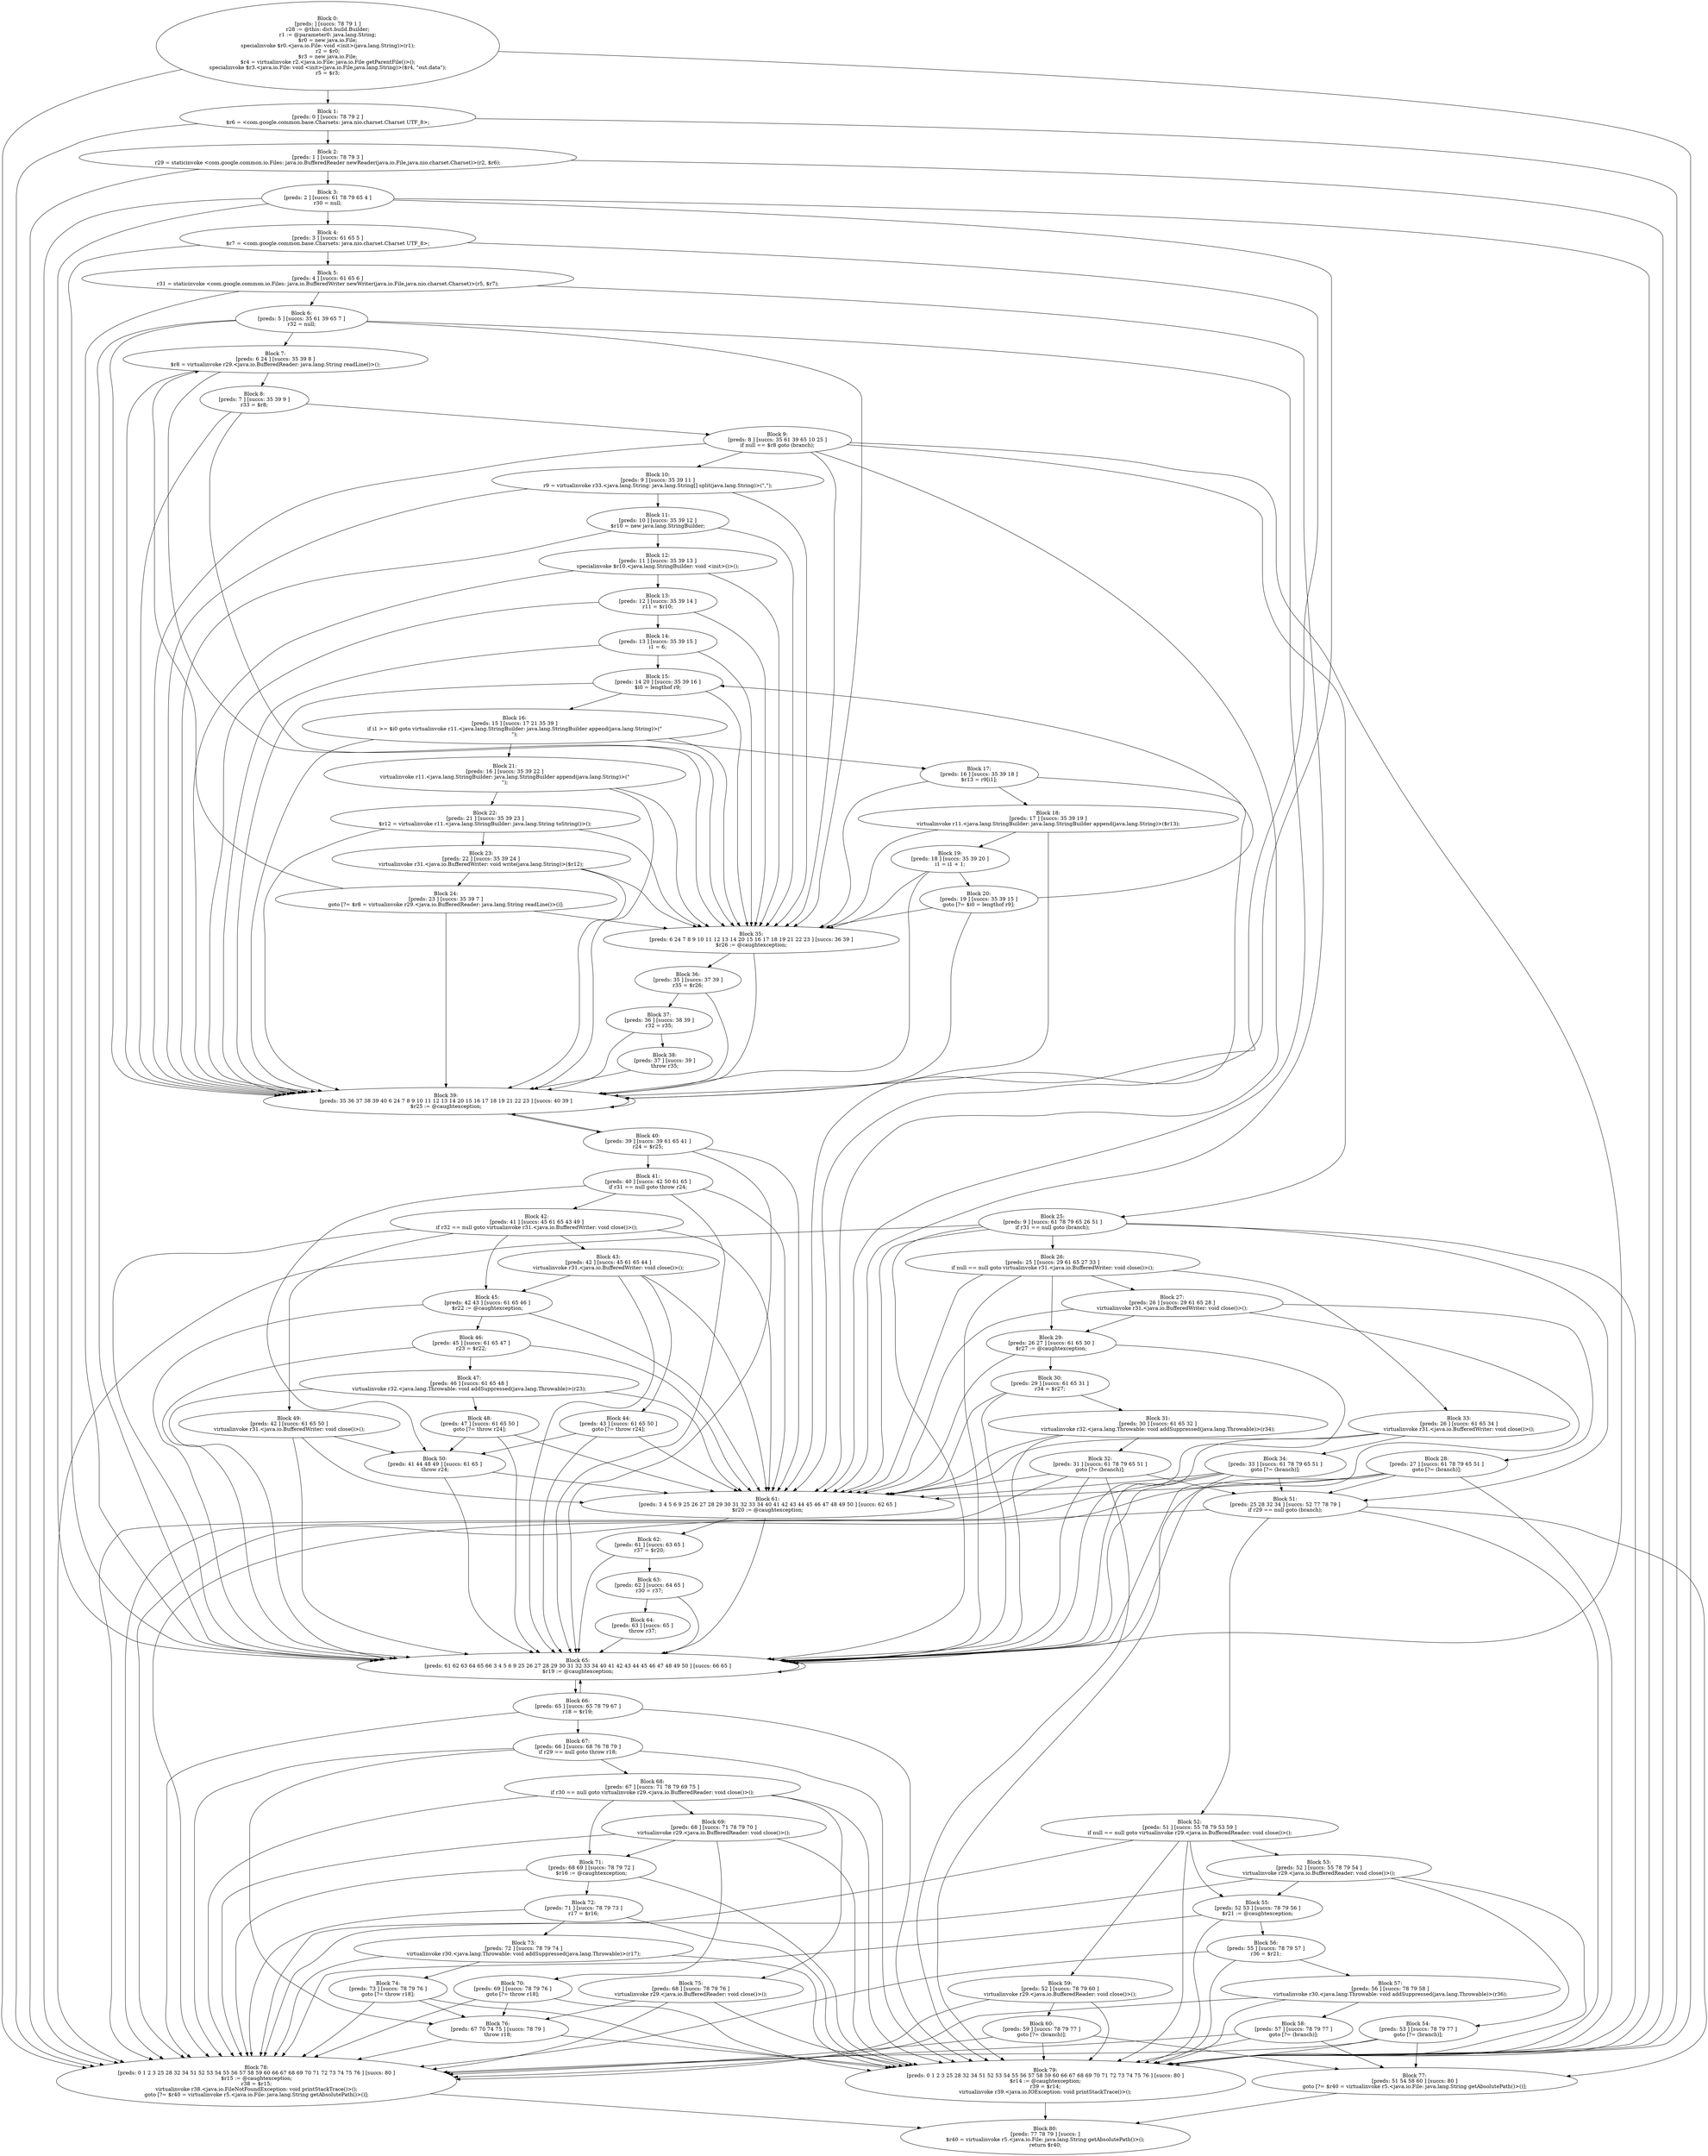 digraph "unitGraph" {
    "Block 0:
[preds: ] [succs: 78 79 1 ]
r28 := @this: dict.build.Builder;
r1 := @parameter0: java.lang.String;
$r0 = new java.io.File;
specialinvoke $r0.<java.io.File: void <init>(java.lang.String)>(r1);
r2 = $r0;
$r3 = new java.io.File;
$r4 = virtualinvoke r2.<java.io.File: java.io.File getParentFile()>();
specialinvoke $r3.<java.io.File: void <init>(java.io.File,java.lang.String)>($r4, \"out.data\");
r5 = $r3;
"
    "Block 1:
[preds: 0 ] [succs: 78 79 2 ]
$r6 = <com.google.common.base.Charsets: java.nio.charset.Charset UTF_8>;
"
    "Block 2:
[preds: 1 ] [succs: 78 79 3 ]
r29 = staticinvoke <com.google.common.io.Files: java.io.BufferedReader newReader(java.io.File,java.nio.charset.Charset)>(r2, $r6);
"
    "Block 3:
[preds: 2 ] [succs: 61 78 79 65 4 ]
r30 = null;
"
    "Block 4:
[preds: 3 ] [succs: 61 65 5 ]
$r7 = <com.google.common.base.Charsets: java.nio.charset.Charset UTF_8>;
"
    "Block 5:
[preds: 4 ] [succs: 61 65 6 ]
r31 = staticinvoke <com.google.common.io.Files: java.io.BufferedWriter newWriter(java.io.File,java.nio.charset.Charset)>(r5, $r7);
"
    "Block 6:
[preds: 5 ] [succs: 35 61 39 65 7 ]
r32 = null;
"
    "Block 7:
[preds: 6 24 ] [succs: 35 39 8 ]
$r8 = virtualinvoke r29.<java.io.BufferedReader: java.lang.String readLine()>();
"
    "Block 8:
[preds: 7 ] [succs: 35 39 9 ]
r33 = $r8;
"
    "Block 9:
[preds: 8 ] [succs: 35 61 39 65 10 25 ]
if null == $r8 goto (branch);
"
    "Block 10:
[preds: 9 ] [succs: 35 39 11 ]
r9 = virtualinvoke r33.<java.lang.String: java.lang.String[] split(java.lang.String)>(\",\");
"
    "Block 11:
[preds: 10 ] [succs: 35 39 12 ]
$r10 = new java.lang.StringBuilder;
"
    "Block 12:
[preds: 11 ] [succs: 35 39 13 ]
specialinvoke $r10.<java.lang.StringBuilder: void <init>()>();
"
    "Block 13:
[preds: 12 ] [succs: 35 39 14 ]
r11 = $r10;
"
    "Block 14:
[preds: 13 ] [succs: 35 39 15 ]
i1 = 6;
"
    "Block 15:
[preds: 14 20 ] [succs: 35 39 16 ]
$i0 = lengthof r9;
"
    "Block 16:
[preds: 15 ] [succs: 17 21 35 39 ]
if i1 >= $i0 goto virtualinvoke r11.<java.lang.StringBuilder: java.lang.StringBuilder append(java.lang.String)>(\"\n\");
"
    "Block 17:
[preds: 16 ] [succs: 35 39 18 ]
$r13 = r9[i1];
"
    "Block 18:
[preds: 17 ] [succs: 35 39 19 ]
virtualinvoke r11.<java.lang.StringBuilder: java.lang.StringBuilder append(java.lang.String)>($r13);
"
    "Block 19:
[preds: 18 ] [succs: 35 39 20 ]
i1 = i1 + 1;
"
    "Block 20:
[preds: 19 ] [succs: 35 39 15 ]
goto [?= $i0 = lengthof r9];
"
    "Block 21:
[preds: 16 ] [succs: 35 39 22 ]
virtualinvoke r11.<java.lang.StringBuilder: java.lang.StringBuilder append(java.lang.String)>(\"\n\");
"
    "Block 22:
[preds: 21 ] [succs: 35 39 23 ]
$r12 = virtualinvoke r11.<java.lang.StringBuilder: java.lang.String toString()>();
"
    "Block 23:
[preds: 22 ] [succs: 35 39 24 ]
virtualinvoke r31.<java.io.BufferedWriter: void write(java.lang.String)>($r12);
"
    "Block 24:
[preds: 23 ] [succs: 35 39 7 ]
goto [?= $r8 = virtualinvoke r29.<java.io.BufferedReader: java.lang.String readLine()>()];
"
    "Block 25:
[preds: 9 ] [succs: 61 78 79 65 26 51 ]
if r31 == null goto (branch);
"
    "Block 26:
[preds: 25 ] [succs: 29 61 65 27 33 ]
if null == null goto virtualinvoke r31.<java.io.BufferedWriter: void close()>();
"
    "Block 27:
[preds: 26 ] [succs: 29 61 65 28 ]
virtualinvoke r31.<java.io.BufferedWriter: void close()>();
"
    "Block 28:
[preds: 27 ] [succs: 61 78 79 65 51 ]
goto [?= (branch)];
"
    "Block 29:
[preds: 26 27 ] [succs: 61 65 30 ]
$r27 := @caughtexception;
"
    "Block 30:
[preds: 29 ] [succs: 61 65 31 ]
r34 = $r27;
"
    "Block 31:
[preds: 30 ] [succs: 61 65 32 ]
virtualinvoke r32.<java.lang.Throwable: void addSuppressed(java.lang.Throwable)>(r34);
"
    "Block 32:
[preds: 31 ] [succs: 61 78 79 65 51 ]
goto [?= (branch)];
"
    "Block 33:
[preds: 26 ] [succs: 61 65 34 ]
virtualinvoke r31.<java.io.BufferedWriter: void close()>();
"
    "Block 34:
[preds: 33 ] [succs: 61 78 79 65 51 ]
goto [?= (branch)];
"
    "Block 35:
[preds: 6 24 7 8 9 10 11 12 13 14 20 15 16 17 18 19 21 22 23 ] [succs: 36 39 ]
$r26 := @caughtexception;
"
    "Block 36:
[preds: 35 ] [succs: 37 39 ]
r35 = $r26;
"
    "Block 37:
[preds: 36 ] [succs: 38 39 ]
r32 = r35;
"
    "Block 38:
[preds: 37 ] [succs: 39 ]
throw r35;
"
    "Block 39:
[preds: 35 36 37 38 39 40 6 24 7 8 9 10 11 12 13 14 20 15 16 17 18 19 21 22 23 ] [succs: 40 39 ]
$r25 := @caughtexception;
"
    "Block 40:
[preds: 39 ] [succs: 39 61 65 41 ]
r24 = $r25;
"
    "Block 41:
[preds: 40 ] [succs: 42 50 61 65 ]
if r31 == null goto throw r24;
"
    "Block 42:
[preds: 41 ] [succs: 45 61 65 43 49 ]
if r32 == null goto virtualinvoke r31.<java.io.BufferedWriter: void close()>();
"
    "Block 43:
[preds: 42 ] [succs: 45 61 65 44 ]
virtualinvoke r31.<java.io.BufferedWriter: void close()>();
"
    "Block 44:
[preds: 43 ] [succs: 61 65 50 ]
goto [?= throw r24];
"
    "Block 45:
[preds: 42 43 ] [succs: 61 65 46 ]
$r22 := @caughtexception;
"
    "Block 46:
[preds: 45 ] [succs: 61 65 47 ]
r23 = $r22;
"
    "Block 47:
[preds: 46 ] [succs: 61 65 48 ]
virtualinvoke r32.<java.lang.Throwable: void addSuppressed(java.lang.Throwable)>(r23);
"
    "Block 48:
[preds: 47 ] [succs: 61 65 50 ]
goto [?= throw r24];
"
    "Block 49:
[preds: 42 ] [succs: 61 65 50 ]
virtualinvoke r31.<java.io.BufferedWriter: void close()>();
"
    "Block 50:
[preds: 41 44 48 49 ] [succs: 61 65 ]
throw r24;
"
    "Block 51:
[preds: 25 28 32 34 ] [succs: 52 77 78 79 ]
if r29 == null goto (branch);
"
    "Block 52:
[preds: 51 ] [succs: 55 78 79 53 59 ]
if null == null goto virtualinvoke r29.<java.io.BufferedReader: void close()>();
"
    "Block 53:
[preds: 52 ] [succs: 55 78 79 54 ]
virtualinvoke r29.<java.io.BufferedReader: void close()>();
"
    "Block 54:
[preds: 53 ] [succs: 78 79 77 ]
goto [?= (branch)];
"
    "Block 55:
[preds: 52 53 ] [succs: 78 79 56 ]
$r21 := @caughtexception;
"
    "Block 56:
[preds: 55 ] [succs: 78 79 57 ]
r36 = $r21;
"
    "Block 57:
[preds: 56 ] [succs: 78 79 58 ]
virtualinvoke r30.<java.lang.Throwable: void addSuppressed(java.lang.Throwable)>(r36);
"
    "Block 58:
[preds: 57 ] [succs: 78 79 77 ]
goto [?= (branch)];
"
    "Block 59:
[preds: 52 ] [succs: 78 79 60 ]
virtualinvoke r29.<java.io.BufferedReader: void close()>();
"
    "Block 60:
[preds: 59 ] [succs: 78 79 77 ]
goto [?= (branch)];
"
    "Block 61:
[preds: 3 4 5 6 9 25 26 27 28 29 30 31 32 33 34 40 41 42 43 44 45 46 47 48 49 50 ] [succs: 62 65 ]
$r20 := @caughtexception;
"
    "Block 62:
[preds: 61 ] [succs: 63 65 ]
r37 = $r20;
"
    "Block 63:
[preds: 62 ] [succs: 64 65 ]
r30 = r37;
"
    "Block 64:
[preds: 63 ] [succs: 65 ]
throw r37;
"
    "Block 65:
[preds: 61 62 63 64 65 66 3 4 5 6 9 25 26 27 28 29 30 31 32 33 34 40 41 42 43 44 45 46 47 48 49 50 ] [succs: 66 65 ]
$r19 := @caughtexception;
"
    "Block 66:
[preds: 65 ] [succs: 65 78 79 67 ]
r18 = $r19;
"
    "Block 67:
[preds: 66 ] [succs: 68 76 78 79 ]
if r29 == null goto throw r18;
"
    "Block 68:
[preds: 67 ] [succs: 71 78 79 69 75 ]
if r30 == null goto virtualinvoke r29.<java.io.BufferedReader: void close()>();
"
    "Block 69:
[preds: 68 ] [succs: 71 78 79 70 ]
virtualinvoke r29.<java.io.BufferedReader: void close()>();
"
    "Block 70:
[preds: 69 ] [succs: 78 79 76 ]
goto [?= throw r18];
"
    "Block 71:
[preds: 68 69 ] [succs: 78 79 72 ]
$r16 := @caughtexception;
"
    "Block 72:
[preds: 71 ] [succs: 78 79 73 ]
r17 = $r16;
"
    "Block 73:
[preds: 72 ] [succs: 78 79 74 ]
virtualinvoke r30.<java.lang.Throwable: void addSuppressed(java.lang.Throwable)>(r17);
"
    "Block 74:
[preds: 73 ] [succs: 78 79 76 ]
goto [?= throw r18];
"
    "Block 75:
[preds: 68 ] [succs: 78 79 76 ]
virtualinvoke r29.<java.io.BufferedReader: void close()>();
"
    "Block 76:
[preds: 67 70 74 75 ] [succs: 78 79 ]
throw r18;
"
    "Block 77:
[preds: 51 54 58 60 ] [succs: 80 ]
goto [?= $r40 = virtualinvoke r5.<java.io.File: java.lang.String getAbsolutePath()>()];
"
    "Block 78:
[preds: 0 1 2 3 25 28 32 34 51 52 53 54 55 56 57 58 59 60 66 67 68 69 70 71 72 73 74 75 76 ] [succs: 80 ]
$r15 := @caughtexception;
r38 = $r15;
virtualinvoke r38.<java.io.FileNotFoundException: void printStackTrace()>();
goto [?= $r40 = virtualinvoke r5.<java.io.File: java.lang.String getAbsolutePath()>()];
"
    "Block 79:
[preds: 0 1 2 3 25 28 32 34 51 52 53 54 55 56 57 58 59 60 66 67 68 69 70 71 72 73 74 75 76 ] [succs: 80 ]
$r14 := @caughtexception;
r39 = $r14;
virtualinvoke r39.<java.io.IOException: void printStackTrace()>();
"
    "Block 80:
[preds: 77 78 79 ] [succs: ]
$r40 = virtualinvoke r5.<java.io.File: java.lang.String getAbsolutePath()>();
return $r40;
"
    "Block 0:
[preds: ] [succs: 78 79 1 ]
r28 := @this: dict.build.Builder;
r1 := @parameter0: java.lang.String;
$r0 = new java.io.File;
specialinvoke $r0.<java.io.File: void <init>(java.lang.String)>(r1);
r2 = $r0;
$r3 = new java.io.File;
$r4 = virtualinvoke r2.<java.io.File: java.io.File getParentFile()>();
specialinvoke $r3.<java.io.File: void <init>(java.io.File,java.lang.String)>($r4, \"out.data\");
r5 = $r3;
"->"Block 78:
[preds: 0 1 2 3 25 28 32 34 51 52 53 54 55 56 57 58 59 60 66 67 68 69 70 71 72 73 74 75 76 ] [succs: 80 ]
$r15 := @caughtexception;
r38 = $r15;
virtualinvoke r38.<java.io.FileNotFoundException: void printStackTrace()>();
goto [?= $r40 = virtualinvoke r5.<java.io.File: java.lang.String getAbsolutePath()>()];
";
    "Block 0:
[preds: ] [succs: 78 79 1 ]
r28 := @this: dict.build.Builder;
r1 := @parameter0: java.lang.String;
$r0 = new java.io.File;
specialinvoke $r0.<java.io.File: void <init>(java.lang.String)>(r1);
r2 = $r0;
$r3 = new java.io.File;
$r4 = virtualinvoke r2.<java.io.File: java.io.File getParentFile()>();
specialinvoke $r3.<java.io.File: void <init>(java.io.File,java.lang.String)>($r4, \"out.data\");
r5 = $r3;
"->"Block 79:
[preds: 0 1 2 3 25 28 32 34 51 52 53 54 55 56 57 58 59 60 66 67 68 69 70 71 72 73 74 75 76 ] [succs: 80 ]
$r14 := @caughtexception;
r39 = $r14;
virtualinvoke r39.<java.io.IOException: void printStackTrace()>();
";
    "Block 0:
[preds: ] [succs: 78 79 1 ]
r28 := @this: dict.build.Builder;
r1 := @parameter0: java.lang.String;
$r0 = new java.io.File;
specialinvoke $r0.<java.io.File: void <init>(java.lang.String)>(r1);
r2 = $r0;
$r3 = new java.io.File;
$r4 = virtualinvoke r2.<java.io.File: java.io.File getParentFile()>();
specialinvoke $r3.<java.io.File: void <init>(java.io.File,java.lang.String)>($r4, \"out.data\");
r5 = $r3;
"->"Block 1:
[preds: 0 ] [succs: 78 79 2 ]
$r6 = <com.google.common.base.Charsets: java.nio.charset.Charset UTF_8>;
";
    "Block 1:
[preds: 0 ] [succs: 78 79 2 ]
$r6 = <com.google.common.base.Charsets: java.nio.charset.Charset UTF_8>;
"->"Block 78:
[preds: 0 1 2 3 25 28 32 34 51 52 53 54 55 56 57 58 59 60 66 67 68 69 70 71 72 73 74 75 76 ] [succs: 80 ]
$r15 := @caughtexception;
r38 = $r15;
virtualinvoke r38.<java.io.FileNotFoundException: void printStackTrace()>();
goto [?= $r40 = virtualinvoke r5.<java.io.File: java.lang.String getAbsolutePath()>()];
";
    "Block 1:
[preds: 0 ] [succs: 78 79 2 ]
$r6 = <com.google.common.base.Charsets: java.nio.charset.Charset UTF_8>;
"->"Block 79:
[preds: 0 1 2 3 25 28 32 34 51 52 53 54 55 56 57 58 59 60 66 67 68 69 70 71 72 73 74 75 76 ] [succs: 80 ]
$r14 := @caughtexception;
r39 = $r14;
virtualinvoke r39.<java.io.IOException: void printStackTrace()>();
";
    "Block 1:
[preds: 0 ] [succs: 78 79 2 ]
$r6 = <com.google.common.base.Charsets: java.nio.charset.Charset UTF_8>;
"->"Block 2:
[preds: 1 ] [succs: 78 79 3 ]
r29 = staticinvoke <com.google.common.io.Files: java.io.BufferedReader newReader(java.io.File,java.nio.charset.Charset)>(r2, $r6);
";
    "Block 2:
[preds: 1 ] [succs: 78 79 3 ]
r29 = staticinvoke <com.google.common.io.Files: java.io.BufferedReader newReader(java.io.File,java.nio.charset.Charset)>(r2, $r6);
"->"Block 78:
[preds: 0 1 2 3 25 28 32 34 51 52 53 54 55 56 57 58 59 60 66 67 68 69 70 71 72 73 74 75 76 ] [succs: 80 ]
$r15 := @caughtexception;
r38 = $r15;
virtualinvoke r38.<java.io.FileNotFoundException: void printStackTrace()>();
goto [?= $r40 = virtualinvoke r5.<java.io.File: java.lang.String getAbsolutePath()>()];
";
    "Block 2:
[preds: 1 ] [succs: 78 79 3 ]
r29 = staticinvoke <com.google.common.io.Files: java.io.BufferedReader newReader(java.io.File,java.nio.charset.Charset)>(r2, $r6);
"->"Block 79:
[preds: 0 1 2 3 25 28 32 34 51 52 53 54 55 56 57 58 59 60 66 67 68 69 70 71 72 73 74 75 76 ] [succs: 80 ]
$r14 := @caughtexception;
r39 = $r14;
virtualinvoke r39.<java.io.IOException: void printStackTrace()>();
";
    "Block 2:
[preds: 1 ] [succs: 78 79 3 ]
r29 = staticinvoke <com.google.common.io.Files: java.io.BufferedReader newReader(java.io.File,java.nio.charset.Charset)>(r2, $r6);
"->"Block 3:
[preds: 2 ] [succs: 61 78 79 65 4 ]
r30 = null;
";
    "Block 3:
[preds: 2 ] [succs: 61 78 79 65 4 ]
r30 = null;
"->"Block 61:
[preds: 3 4 5 6 9 25 26 27 28 29 30 31 32 33 34 40 41 42 43 44 45 46 47 48 49 50 ] [succs: 62 65 ]
$r20 := @caughtexception;
";
    "Block 3:
[preds: 2 ] [succs: 61 78 79 65 4 ]
r30 = null;
"->"Block 78:
[preds: 0 1 2 3 25 28 32 34 51 52 53 54 55 56 57 58 59 60 66 67 68 69 70 71 72 73 74 75 76 ] [succs: 80 ]
$r15 := @caughtexception;
r38 = $r15;
virtualinvoke r38.<java.io.FileNotFoundException: void printStackTrace()>();
goto [?= $r40 = virtualinvoke r5.<java.io.File: java.lang.String getAbsolutePath()>()];
";
    "Block 3:
[preds: 2 ] [succs: 61 78 79 65 4 ]
r30 = null;
"->"Block 79:
[preds: 0 1 2 3 25 28 32 34 51 52 53 54 55 56 57 58 59 60 66 67 68 69 70 71 72 73 74 75 76 ] [succs: 80 ]
$r14 := @caughtexception;
r39 = $r14;
virtualinvoke r39.<java.io.IOException: void printStackTrace()>();
";
    "Block 3:
[preds: 2 ] [succs: 61 78 79 65 4 ]
r30 = null;
"->"Block 65:
[preds: 61 62 63 64 65 66 3 4 5 6 9 25 26 27 28 29 30 31 32 33 34 40 41 42 43 44 45 46 47 48 49 50 ] [succs: 66 65 ]
$r19 := @caughtexception;
";
    "Block 3:
[preds: 2 ] [succs: 61 78 79 65 4 ]
r30 = null;
"->"Block 4:
[preds: 3 ] [succs: 61 65 5 ]
$r7 = <com.google.common.base.Charsets: java.nio.charset.Charset UTF_8>;
";
    "Block 4:
[preds: 3 ] [succs: 61 65 5 ]
$r7 = <com.google.common.base.Charsets: java.nio.charset.Charset UTF_8>;
"->"Block 61:
[preds: 3 4 5 6 9 25 26 27 28 29 30 31 32 33 34 40 41 42 43 44 45 46 47 48 49 50 ] [succs: 62 65 ]
$r20 := @caughtexception;
";
    "Block 4:
[preds: 3 ] [succs: 61 65 5 ]
$r7 = <com.google.common.base.Charsets: java.nio.charset.Charset UTF_8>;
"->"Block 65:
[preds: 61 62 63 64 65 66 3 4 5 6 9 25 26 27 28 29 30 31 32 33 34 40 41 42 43 44 45 46 47 48 49 50 ] [succs: 66 65 ]
$r19 := @caughtexception;
";
    "Block 4:
[preds: 3 ] [succs: 61 65 5 ]
$r7 = <com.google.common.base.Charsets: java.nio.charset.Charset UTF_8>;
"->"Block 5:
[preds: 4 ] [succs: 61 65 6 ]
r31 = staticinvoke <com.google.common.io.Files: java.io.BufferedWriter newWriter(java.io.File,java.nio.charset.Charset)>(r5, $r7);
";
    "Block 5:
[preds: 4 ] [succs: 61 65 6 ]
r31 = staticinvoke <com.google.common.io.Files: java.io.BufferedWriter newWriter(java.io.File,java.nio.charset.Charset)>(r5, $r7);
"->"Block 61:
[preds: 3 4 5 6 9 25 26 27 28 29 30 31 32 33 34 40 41 42 43 44 45 46 47 48 49 50 ] [succs: 62 65 ]
$r20 := @caughtexception;
";
    "Block 5:
[preds: 4 ] [succs: 61 65 6 ]
r31 = staticinvoke <com.google.common.io.Files: java.io.BufferedWriter newWriter(java.io.File,java.nio.charset.Charset)>(r5, $r7);
"->"Block 65:
[preds: 61 62 63 64 65 66 3 4 5 6 9 25 26 27 28 29 30 31 32 33 34 40 41 42 43 44 45 46 47 48 49 50 ] [succs: 66 65 ]
$r19 := @caughtexception;
";
    "Block 5:
[preds: 4 ] [succs: 61 65 6 ]
r31 = staticinvoke <com.google.common.io.Files: java.io.BufferedWriter newWriter(java.io.File,java.nio.charset.Charset)>(r5, $r7);
"->"Block 6:
[preds: 5 ] [succs: 35 61 39 65 7 ]
r32 = null;
";
    "Block 6:
[preds: 5 ] [succs: 35 61 39 65 7 ]
r32 = null;
"->"Block 35:
[preds: 6 24 7 8 9 10 11 12 13 14 20 15 16 17 18 19 21 22 23 ] [succs: 36 39 ]
$r26 := @caughtexception;
";
    "Block 6:
[preds: 5 ] [succs: 35 61 39 65 7 ]
r32 = null;
"->"Block 61:
[preds: 3 4 5 6 9 25 26 27 28 29 30 31 32 33 34 40 41 42 43 44 45 46 47 48 49 50 ] [succs: 62 65 ]
$r20 := @caughtexception;
";
    "Block 6:
[preds: 5 ] [succs: 35 61 39 65 7 ]
r32 = null;
"->"Block 39:
[preds: 35 36 37 38 39 40 6 24 7 8 9 10 11 12 13 14 20 15 16 17 18 19 21 22 23 ] [succs: 40 39 ]
$r25 := @caughtexception;
";
    "Block 6:
[preds: 5 ] [succs: 35 61 39 65 7 ]
r32 = null;
"->"Block 65:
[preds: 61 62 63 64 65 66 3 4 5 6 9 25 26 27 28 29 30 31 32 33 34 40 41 42 43 44 45 46 47 48 49 50 ] [succs: 66 65 ]
$r19 := @caughtexception;
";
    "Block 6:
[preds: 5 ] [succs: 35 61 39 65 7 ]
r32 = null;
"->"Block 7:
[preds: 6 24 ] [succs: 35 39 8 ]
$r8 = virtualinvoke r29.<java.io.BufferedReader: java.lang.String readLine()>();
";
    "Block 7:
[preds: 6 24 ] [succs: 35 39 8 ]
$r8 = virtualinvoke r29.<java.io.BufferedReader: java.lang.String readLine()>();
"->"Block 35:
[preds: 6 24 7 8 9 10 11 12 13 14 20 15 16 17 18 19 21 22 23 ] [succs: 36 39 ]
$r26 := @caughtexception;
";
    "Block 7:
[preds: 6 24 ] [succs: 35 39 8 ]
$r8 = virtualinvoke r29.<java.io.BufferedReader: java.lang.String readLine()>();
"->"Block 39:
[preds: 35 36 37 38 39 40 6 24 7 8 9 10 11 12 13 14 20 15 16 17 18 19 21 22 23 ] [succs: 40 39 ]
$r25 := @caughtexception;
";
    "Block 7:
[preds: 6 24 ] [succs: 35 39 8 ]
$r8 = virtualinvoke r29.<java.io.BufferedReader: java.lang.String readLine()>();
"->"Block 8:
[preds: 7 ] [succs: 35 39 9 ]
r33 = $r8;
";
    "Block 8:
[preds: 7 ] [succs: 35 39 9 ]
r33 = $r8;
"->"Block 35:
[preds: 6 24 7 8 9 10 11 12 13 14 20 15 16 17 18 19 21 22 23 ] [succs: 36 39 ]
$r26 := @caughtexception;
";
    "Block 8:
[preds: 7 ] [succs: 35 39 9 ]
r33 = $r8;
"->"Block 39:
[preds: 35 36 37 38 39 40 6 24 7 8 9 10 11 12 13 14 20 15 16 17 18 19 21 22 23 ] [succs: 40 39 ]
$r25 := @caughtexception;
";
    "Block 8:
[preds: 7 ] [succs: 35 39 9 ]
r33 = $r8;
"->"Block 9:
[preds: 8 ] [succs: 35 61 39 65 10 25 ]
if null == $r8 goto (branch);
";
    "Block 9:
[preds: 8 ] [succs: 35 61 39 65 10 25 ]
if null == $r8 goto (branch);
"->"Block 35:
[preds: 6 24 7 8 9 10 11 12 13 14 20 15 16 17 18 19 21 22 23 ] [succs: 36 39 ]
$r26 := @caughtexception;
";
    "Block 9:
[preds: 8 ] [succs: 35 61 39 65 10 25 ]
if null == $r8 goto (branch);
"->"Block 61:
[preds: 3 4 5 6 9 25 26 27 28 29 30 31 32 33 34 40 41 42 43 44 45 46 47 48 49 50 ] [succs: 62 65 ]
$r20 := @caughtexception;
";
    "Block 9:
[preds: 8 ] [succs: 35 61 39 65 10 25 ]
if null == $r8 goto (branch);
"->"Block 39:
[preds: 35 36 37 38 39 40 6 24 7 8 9 10 11 12 13 14 20 15 16 17 18 19 21 22 23 ] [succs: 40 39 ]
$r25 := @caughtexception;
";
    "Block 9:
[preds: 8 ] [succs: 35 61 39 65 10 25 ]
if null == $r8 goto (branch);
"->"Block 65:
[preds: 61 62 63 64 65 66 3 4 5 6 9 25 26 27 28 29 30 31 32 33 34 40 41 42 43 44 45 46 47 48 49 50 ] [succs: 66 65 ]
$r19 := @caughtexception;
";
    "Block 9:
[preds: 8 ] [succs: 35 61 39 65 10 25 ]
if null == $r8 goto (branch);
"->"Block 10:
[preds: 9 ] [succs: 35 39 11 ]
r9 = virtualinvoke r33.<java.lang.String: java.lang.String[] split(java.lang.String)>(\",\");
";
    "Block 9:
[preds: 8 ] [succs: 35 61 39 65 10 25 ]
if null == $r8 goto (branch);
"->"Block 25:
[preds: 9 ] [succs: 61 78 79 65 26 51 ]
if r31 == null goto (branch);
";
    "Block 10:
[preds: 9 ] [succs: 35 39 11 ]
r9 = virtualinvoke r33.<java.lang.String: java.lang.String[] split(java.lang.String)>(\",\");
"->"Block 35:
[preds: 6 24 7 8 9 10 11 12 13 14 20 15 16 17 18 19 21 22 23 ] [succs: 36 39 ]
$r26 := @caughtexception;
";
    "Block 10:
[preds: 9 ] [succs: 35 39 11 ]
r9 = virtualinvoke r33.<java.lang.String: java.lang.String[] split(java.lang.String)>(\",\");
"->"Block 39:
[preds: 35 36 37 38 39 40 6 24 7 8 9 10 11 12 13 14 20 15 16 17 18 19 21 22 23 ] [succs: 40 39 ]
$r25 := @caughtexception;
";
    "Block 10:
[preds: 9 ] [succs: 35 39 11 ]
r9 = virtualinvoke r33.<java.lang.String: java.lang.String[] split(java.lang.String)>(\",\");
"->"Block 11:
[preds: 10 ] [succs: 35 39 12 ]
$r10 = new java.lang.StringBuilder;
";
    "Block 11:
[preds: 10 ] [succs: 35 39 12 ]
$r10 = new java.lang.StringBuilder;
"->"Block 35:
[preds: 6 24 7 8 9 10 11 12 13 14 20 15 16 17 18 19 21 22 23 ] [succs: 36 39 ]
$r26 := @caughtexception;
";
    "Block 11:
[preds: 10 ] [succs: 35 39 12 ]
$r10 = new java.lang.StringBuilder;
"->"Block 39:
[preds: 35 36 37 38 39 40 6 24 7 8 9 10 11 12 13 14 20 15 16 17 18 19 21 22 23 ] [succs: 40 39 ]
$r25 := @caughtexception;
";
    "Block 11:
[preds: 10 ] [succs: 35 39 12 ]
$r10 = new java.lang.StringBuilder;
"->"Block 12:
[preds: 11 ] [succs: 35 39 13 ]
specialinvoke $r10.<java.lang.StringBuilder: void <init>()>();
";
    "Block 12:
[preds: 11 ] [succs: 35 39 13 ]
specialinvoke $r10.<java.lang.StringBuilder: void <init>()>();
"->"Block 35:
[preds: 6 24 7 8 9 10 11 12 13 14 20 15 16 17 18 19 21 22 23 ] [succs: 36 39 ]
$r26 := @caughtexception;
";
    "Block 12:
[preds: 11 ] [succs: 35 39 13 ]
specialinvoke $r10.<java.lang.StringBuilder: void <init>()>();
"->"Block 39:
[preds: 35 36 37 38 39 40 6 24 7 8 9 10 11 12 13 14 20 15 16 17 18 19 21 22 23 ] [succs: 40 39 ]
$r25 := @caughtexception;
";
    "Block 12:
[preds: 11 ] [succs: 35 39 13 ]
specialinvoke $r10.<java.lang.StringBuilder: void <init>()>();
"->"Block 13:
[preds: 12 ] [succs: 35 39 14 ]
r11 = $r10;
";
    "Block 13:
[preds: 12 ] [succs: 35 39 14 ]
r11 = $r10;
"->"Block 35:
[preds: 6 24 7 8 9 10 11 12 13 14 20 15 16 17 18 19 21 22 23 ] [succs: 36 39 ]
$r26 := @caughtexception;
";
    "Block 13:
[preds: 12 ] [succs: 35 39 14 ]
r11 = $r10;
"->"Block 39:
[preds: 35 36 37 38 39 40 6 24 7 8 9 10 11 12 13 14 20 15 16 17 18 19 21 22 23 ] [succs: 40 39 ]
$r25 := @caughtexception;
";
    "Block 13:
[preds: 12 ] [succs: 35 39 14 ]
r11 = $r10;
"->"Block 14:
[preds: 13 ] [succs: 35 39 15 ]
i1 = 6;
";
    "Block 14:
[preds: 13 ] [succs: 35 39 15 ]
i1 = 6;
"->"Block 35:
[preds: 6 24 7 8 9 10 11 12 13 14 20 15 16 17 18 19 21 22 23 ] [succs: 36 39 ]
$r26 := @caughtexception;
";
    "Block 14:
[preds: 13 ] [succs: 35 39 15 ]
i1 = 6;
"->"Block 39:
[preds: 35 36 37 38 39 40 6 24 7 8 9 10 11 12 13 14 20 15 16 17 18 19 21 22 23 ] [succs: 40 39 ]
$r25 := @caughtexception;
";
    "Block 14:
[preds: 13 ] [succs: 35 39 15 ]
i1 = 6;
"->"Block 15:
[preds: 14 20 ] [succs: 35 39 16 ]
$i0 = lengthof r9;
";
    "Block 15:
[preds: 14 20 ] [succs: 35 39 16 ]
$i0 = lengthof r9;
"->"Block 35:
[preds: 6 24 7 8 9 10 11 12 13 14 20 15 16 17 18 19 21 22 23 ] [succs: 36 39 ]
$r26 := @caughtexception;
";
    "Block 15:
[preds: 14 20 ] [succs: 35 39 16 ]
$i0 = lengthof r9;
"->"Block 39:
[preds: 35 36 37 38 39 40 6 24 7 8 9 10 11 12 13 14 20 15 16 17 18 19 21 22 23 ] [succs: 40 39 ]
$r25 := @caughtexception;
";
    "Block 15:
[preds: 14 20 ] [succs: 35 39 16 ]
$i0 = lengthof r9;
"->"Block 16:
[preds: 15 ] [succs: 17 21 35 39 ]
if i1 >= $i0 goto virtualinvoke r11.<java.lang.StringBuilder: java.lang.StringBuilder append(java.lang.String)>(\"\n\");
";
    "Block 16:
[preds: 15 ] [succs: 17 21 35 39 ]
if i1 >= $i0 goto virtualinvoke r11.<java.lang.StringBuilder: java.lang.StringBuilder append(java.lang.String)>(\"\n\");
"->"Block 17:
[preds: 16 ] [succs: 35 39 18 ]
$r13 = r9[i1];
";
    "Block 16:
[preds: 15 ] [succs: 17 21 35 39 ]
if i1 >= $i0 goto virtualinvoke r11.<java.lang.StringBuilder: java.lang.StringBuilder append(java.lang.String)>(\"\n\");
"->"Block 21:
[preds: 16 ] [succs: 35 39 22 ]
virtualinvoke r11.<java.lang.StringBuilder: java.lang.StringBuilder append(java.lang.String)>(\"\n\");
";
    "Block 16:
[preds: 15 ] [succs: 17 21 35 39 ]
if i1 >= $i0 goto virtualinvoke r11.<java.lang.StringBuilder: java.lang.StringBuilder append(java.lang.String)>(\"\n\");
"->"Block 35:
[preds: 6 24 7 8 9 10 11 12 13 14 20 15 16 17 18 19 21 22 23 ] [succs: 36 39 ]
$r26 := @caughtexception;
";
    "Block 16:
[preds: 15 ] [succs: 17 21 35 39 ]
if i1 >= $i0 goto virtualinvoke r11.<java.lang.StringBuilder: java.lang.StringBuilder append(java.lang.String)>(\"\n\");
"->"Block 39:
[preds: 35 36 37 38 39 40 6 24 7 8 9 10 11 12 13 14 20 15 16 17 18 19 21 22 23 ] [succs: 40 39 ]
$r25 := @caughtexception;
";
    "Block 17:
[preds: 16 ] [succs: 35 39 18 ]
$r13 = r9[i1];
"->"Block 35:
[preds: 6 24 7 8 9 10 11 12 13 14 20 15 16 17 18 19 21 22 23 ] [succs: 36 39 ]
$r26 := @caughtexception;
";
    "Block 17:
[preds: 16 ] [succs: 35 39 18 ]
$r13 = r9[i1];
"->"Block 39:
[preds: 35 36 37 38 39 40 6 24 7 8 9 10 11 12 13 14 20 15 16 17 18 19 21 22 23 ] [succs: 40 39 ]
$r25 := @caughtexception;
";
    "Block 17:
[preds: 16 ] [succs: 35 39 18 ]
$r13 = r9[i1];
"->"Block 18:
[preds: 17 ] [succs: 35 39 19 ]
virtualinvoke r11.<java.lang.StringBuilder: java.lang.StringBuilder append(java.lang.String)>($r13);
";
    "Block 18:
[preds: 17 ] [succs: 35 39 19 ]
virtualinvoke r11.<java.lang.StringBuilder: java.lang.StringBuilder append(java.lang.String)>($r13);
"->"Block 35:
[preds: 6 24 7 8 9 10 11 12 13 14 20 15 16 17 18 19 21 22 23 ] [succs: 36 39 ]
$r26 := @caughtexception;
";
    "Block 18:
[preds: 17 ] [succs: 35 39 19 ]
virtualinvoke r11.<java.lang.StringBuilder: java.lang.StringBuilder append(java.lang.String)>($r13);
"->"Block 39:
[preds: 35 36 37 38 39 40 6 24 7 8 9 10 11 12 13 14 20 15 16 17 18 19 21 22 23 ] [succs: 40 39 ]
$r25 := @caughtexception;
";
    "Block 18:
[preds: 17 ] [succs: 35 39 19 ]
virtualinvoke r11.<java.lang.StringBuilder: java.lang.StringBuilder append(java.lang.String)>($r13);
"->"Block 19:
[preds: 18 ] [succs: 35 39 20 ]
i1 = i1 + 1;
";
    "Block 19:
[preds: 18 ] [succs: 35 39 20 ]
i1 = i1 + 1;
"->"Block 35:
[preds: 6 24 7 8 9 10 11 12 13 14 20 15 16 17 18 19 21 22 23 ] [succs: 36 39 ]
$r26 := @caughtexception;
";
    "Block 19:
[preds: 18 ] [succs: 35 39 20 ]
i1 = i1 + 1;
"->"Block 39:
[preds: 35 36 37 38 39 40 6 24 7 8 9 10 11 12 13 14 20 15 16 17 18 19 21 22 23 ] [succs: 40 39 ]
$r25 := @caughtexception;
";
    "Block 19:
[preds: 18 ] [succs: 35 39 20 ]
i1 = i1 + 1;
"->"Block 20:
[preds: 19 ] [succs: 35 39 15 ]
goto [?= $i0 = lengthof r9];
";
    "Block 20:
[preds: 19 ] [succs: 35 39 15 ]
goto [?= $i0 = lengthof r9];
"->"Block 35:
[preds: 6 24 7 8 9 10 11 12 13 14 20 15 16 17 18 19 21 22 23 ] [succs: 36 39 ]
$r26 := @caughtexception;
";
    "Block 20:
[preds: 19 ] [succs: 35 39 15 ]
goto [?= $i0 = lengthof r9];
"->"Block 39:
[preds: 35 36 37 38 39 40 6 24 7 8 9 10 11 12 13 14 20 15 16 17 18 19 21 22 23 ] [succs: 40 39 ]
$r25 := @caughtexception;
";
    "Block 20:
[preds: 19 ] [succs: 35 39 15 ]
goto [?= $i0 = lengthof r9];
"->"Block 15:
[preds: 14 20 ] [succs: 35 39 16 ]
$i0 = lengthof r9;
";
    "Block 21:
[preds: 16 ] [succs: 35 39 22 ]
virtualinvoke r11.<java.lang.StringBuilder: java.lang.StringBuilder append(java.lang.String)>(\"\n\");
"->"Block 35:
[preds: 6 24 7 8 9 10 11 12 13 14 20 15 16 17 18 19 21 22 23 ] [succs: 36 39 ]
$r26 := @caughtexception;
";
    "Block 21:
[preds: 16 ] [succs: 35 39 22 ]
virtualinvoke r11.<java.lang.StringBuilder: java.lang.StringBuilder append(java.lang.String)>(\"\n\");
"->"Block 39:
[preds: 35 36 37 38 39 40 6 24 7 8 9 10 11 12 13 14 20 15 16 17 18 19 21 22 23 ] [succs: 40 39 ]
$r25 := @caughtexception;
";
    "Block 21:
[preds: 16 ] [succs: 35 39 22 ]
virtualinvoke r11.<java.lang.StringBuilder: java.lang.StringBuilder append(java.lang.String)>(\"\n\");
"->"Block 22:
[preds: 21 ] [succs: 35 39 23 ]
$r12 = virtualinvoke r11.<java.lang.StringBuilder: java.lang.String toString()>();
";
    "Block 22:
[preds: 21 ] [succs: 35 39 23 ]
$r12 = virtualinvoke r11.<java.lang.StringBuilder: java.lang.String toString()>();
"->"Block 35:
[preds: 6 24 7 8 9 10 11 12 13 14 20 15 16 17 18 19 21 22 23 ] [succs: 36 39 ]
$r26 := @caughtexception;
";
    "Block 22:
[preds: 21 ] [succs: 35 39 23 ]
$r12 = virtualinvoke r11.<java.lang.StringBuilder: java.lang.String toString()>();
"->"Block 39:
[preds: 35 36 37 38 39 40 6 24 7 8 9 10 11 12 13 14 20 15 16 17 18 19 21 22 23 ] [succs: 40 39 ]
$r25 := @caughtexception;
";
    "Block 22:
[preds: 21 ] [succs: 35 39 23 ]
$r12 = virtualinvoke r11.<java.lang.StringBuilder: java.lang.String toString()>();
"->"Block 23:
[preds: 22 ] [succs: 35 39 24 ]
virtualinvoke r31.<java.io.BufferedWriter: void write(java.lang.String)>($r12);
";
    "Block 23:
[preds: 22 ] [succs: 35 39 24 ]
virtualinvoke r31.<java.io.BufferedWriter: void write(java.lang.String)>($r12);
"->"Block 35:
[preds: 6 24 7 8 9 10 11 12 13 14 20 15 16 17 18 19 21 22 23 ] [succs: 36 39 ]
$r26 := @caughtexception;
";
    "Block 23:
[preds: 22 ] [succs: 35 39 24 ]
virtualinvoke r31.<java.io.BufferedWriter: void write(java.lang.String)>($r12);
"->"Block 39:
[preds: 35 36 37 38 39 40 6 24 7 8 9 10 11 12 13 14 20 15 16 17 18 19 21 22 23 ] [succs: 40 39 ]
$r25 := @caughtexception;
";
    "Block 23:
[preds: 22 ] [succs: 35 39 24 ]
virtualinvoke r31.<java.io.BufferedWriter: void write(java.lang.String)>($r12);
"->"Block 24:
[preds: 23 ] [succs: 35 39 7 ]
goto [?= $r8 = virtualinvoke r29.<java.io.BufferedReader: java.lang.String readLine()>()];
";
    "Block 24:
[preds: 23 ] [succs: 35 39 7 ]
goto [?= $r8 = virtualinvoke r29.<java.io.BufferedReader: java.lang.String readLine()>()];
"->"Block 35:
[preds: 6 24 7 8 9 10 11 12 13 14 20 15 16 17 18 19 21 22 23 ] [succs: 36 39 ]
$r26 := @caughtexception;
";
    "Block 24:
[preds: 23 ] [succs: 35 39 7 ]
goto [?= $r8 = virtualinvoke r29.<java.io.BufferedReader: java.lang.String readLine()>()];
"->"Block 39:
[preds: 35 36 37 38 39 40 6 24 7 8 9 10 11 12 13 14 20 15 16 17 18 19 21 22 23 ] [succs: 40 39 ]
$r25 := @caughtexception;
";
    "Block 24:
[preds: 23 ] [succs: 35 39 7 ]
goto [?= $r8 = virtualinvoke r29.<java.io.BufferedReader: java.lang.String readLine()>()];
"->"Block 7:
[preds: 6 24 ] [succs: 35 39 8 ]
$r8 = virtualinvoke r29.<java.io.BufferedReader: java.lang.String readLine()>();
";
    "Block 25:
[preds: 9 ] [succs: 61 78 79 65 26 51 ]
if r31 == null goto (branch);
"->"Block 61:
[preds: 3 4 5 6 9 25 26 27 28 29 30 31 32 33 34 40 41 42 43 44 45 46 47 48 49 50 ] [succs: 62 65 ]
$r20 := @caughtexception;
";
    "Block 25:
[preds: 9 ] [succs: 61 78 79 65 26 51 ]
if r31 == null goto (branch);
"->"Block 78:
[preds: 0 1 2 3 25 28 32 34 51 52 53 54 55 56 57 58 59 60 66 67 68 69 70 71 72 73 74 75 76 ] [succs: 80 ]
$r15 := @caughtexception;
r38 = $r15;
virtualinvoke r38.<java.io.FileNotFoundException: void printStackTrace()>();
goto [?= $r40 = virtualinvoke r5.<java.io.File: java.lang.String getAbsolutePath()>()];
";
    "Block 25:
[preds: 9 ] [succs: 61 78 79 65 26 51 ]
if r31 == null goto (branch);
"->"Block 79:
[preds: 0 1 2 3 25 28 32 34 51 52 53 54 55 56 57 58 59 60 66 67 68 69 70 71 72 73 74 75 76 ] [succs: 80 ]
$r14 := @caughtexception;
r39 = $r14;
virtualinvoke r39.<java.io.IOException: void printStackTrace()>();
";
    "Block 25:
[preds: 9 ] [succs: 61 78 79 65 26 51 ]
if r31 == null goto (branch);
"->"Block 65:
[preds: 61 62 63 64 65 66 3 4 5 6 9 25 26 27 28 29 30 31 32 33 34 40 41 42 43 44 45 46 47 48 49 50 ] [succs: 66 65 ]
$r19 := @caughtexception;
";
    "Block 25:
[preds: 9 ] [succs: 61 78 79 65 26 51 ]
if r31 == null goto (branch);
"->"Block 26:
[preds: 25 ] [succs: 29 61 65 27 33 ]
if null == null goto virtualinvoke r31.<java.io.BufferedWriter: void close()>();
";
    "Block 25:
[preds: 9 ] [succs: 61 78 79 65 26 51 ]
if r31 == null goto (branch);
"->"Block 51:
[preds: 25 28 32 34 ] [succs: 52 77 78 79 ]
if r29 == null goto (branch);
";
    "Block 26:
[preds: 25 ] [succs: 29 61 65 27 33 ]
if null == null goto virtualinvoke r31.<java.io.BufferedWriter: void close()>();
"->"Block 29:
[preds: 26 27 ] [succs: 61 65 30 ]
$r27 := @caughtexception;
";
    "Block 26:
[preds: 25 ] [succs: 29 61 65 27 33 ]
if null == null goto virtualinvoke r31.<java.io.BufferedWriter: void close()>();
"->"Block 61:
[preds: 3 4 5 6 9 25 26 27 28 29 30 31 32 33 34 40 41 42 43 44 45 46 47 48 49 50 ] [succs: 62 65 ]
$r20 := @caughtexception;
";
    "Block 26:
[preds: 25 ] [succs: 29 61 65 27 33 ]
if null == null goto virtualinvoke r31.<java.io.BufferedWriter: void close()>();
"->"Block 65:
[preds: 61 62 63 64 65 66 3 4 5 6 9 25 26 27 28 29 30 31 32 33 34 40 41 42 43 44 45 46 47 48 49 50 ] [succs: 66 65 ]
$r19 := @caughtexception;
";
    "Block 26:
[preds: 25 ] [succs: 29 61 65 27 33 ]
if null == null goto virtualinvoke r31.<java.io.BufferedWriter: void close()>();
"->"Block 27:
[preds: 26 ] [succs: 29 61 65 28 ]
virtualinvoke r31.<java.io.BufferedWriter: void close()>();
";
    "Block 26:
[preds: 25 ] [succs: 29 61 65 27 33 ]
if null == null goto virtualinvoke r31.<java.io.BufferedWriter: void close()>();
"->"Block 33:
[preds: 26 ] [succs: 61 65 34 ]
virtualinvoke r31.<java.io.BufferedWriter: void close()>();
";
    "Block 27:
[preds: 26 ] [succs: 29 61 65 28 ]
virtualinvoke r31.<java.io.BufferedWriter: void close()>();
"->"Block 29:
[preds: 26 27 ] [succs: 61 65 30 ]
$r27 := @caughtexception;
";
    "Block 27:
[preds: 26 ] [succs: 29 61 65 28 ]
virtualinvoke r31.<java.io.BufferedWriter: void close()>();
"->"Block 61:
[preds: 3 4 5 6 9 25 26 27 28 29 30 31 32 33 34 40 41 42 43 44 45 46 47 48 49 50 ] [succs: 62 65 ]
$r20 := @caughtexception;
";
    "Block 27:
[preds: 26 ] [succs: 29 61 65 28 ]
virtualinvoke r31.<java.io.BufferedWriter: void close()>();
"->"Block 65:
[preds: 61 62 63 64 65 66 3 4 5 6 9 25 26 27 28 29 30 31 32 33 34 40 41 42 43 44 45 46 47 48 49 50 ] [succs: 66 65 ]
$r19 := @caughtexception;
";
    "Block 27:
[preds: 26 ] [succs: 29 61 65 28 ]
virtualinvoke r31.<java.io.BufferedWriter: void close()>();
"->"Block 28:
[preds: 27 ] [succs: 61 78 79 65 51 ]
goto [?= (branch)];
";
    "Block 28:
[preds: 27 ] [succs: 61 78 79 65 51 ]
goto [?= (branch)];
"->"Block 61:
[preds: 3 4 5 6 9 25 26 27 28 29 30 31 32 33 34 40 41 42 43 44 45 46 47 48 49 50 ] [succs: 62 65 ]
$r20 := @caughtexception;
";
    "Block 28:
[preds: 27 ] [succs: 61 78 79 65 51 ]
goto [?= (branch)];
"->"Block 78:
[preds: 0 1 2 3 25 28 32 34 51 52 53 54 55 56 57 58 59 60 66 67 68 69 70 71 72 73 74 75 76 ] [succs: 80 ]
$r15 := @caughtexception;
r38 = $r15;
virtualinvoke r38.<java.io.FileNotFoundException: void printStackTrace()>();
goto [?= $r40 = virtualinvoke r5.<java.io.File: java.lang.String getAbsolutePath()>()];
";
    "Block 28:
[preds: 27 ] [succs: 61 78 79 65 51 ]
goto [?= (branch)];
"->"Block 79:
[preds: 0 1 2 3 25 28 32 34 51 52 53 54 55 56 57 58 59 60 66 67 68 69 70 71 72 73 74 75 76 ] [succs: 80 ]
$r14 := @caughtexception;
r39 = $r14;
virtualinvoke r39.<java.io.IOException: void printStackTrace()>();
";
    "Block 28:
[preds: 27 ] [succs: 61 78 79 65 51 ]
goto [?= (branch)];
"->"Block 65:
[preds: 61 62 63 64 65 66 3 4 5 6 9 25 26 27 28 29 30 31 32 33 34 40 41 42 43 44 45 46 47 48 49 50 ] [succs: 66 65 ]
$r19 := @caughtexception;
";
    "Block 28:
[preds: 27 ] [succs: 61 78 79 65 51 ]
goto [?= (branch)];
"->"Block 51:
[preds: 25 28 32 34 ] [succs: 52 77 78 79 ]
if r29 == null goto (branch);
";
    "Block 29:
[preds: 26 27 ] [succs: 61 65 30 ]
$r27 := @caughtexception;
"->"Block 61:
[preds: 3 4 5 6 9 25 26 27 28 29 30 31 32 33 34 40 41 42 43 44 45 46 47 48 49 50 ] [succs: 62 65 ]
$r20 := @caughtexception;
";
    "Block 29:
[preds: 26 27 ] [succs: 61 65 30 ]
$r27 := @caughtexception;
"->"Block 65:
[preds: 61 62 63 64 65 66 3 4 5 6 9 25 26 27 28 29 30 31 32 33 34 40 41 42 43 44 45 46 47 48 49 50 ] [succs: 66 65 ]
$r19 := @caughtexception;
";
    "Block 29:
[preds: 26 27 ] [succs: 61 65 30 ]
$r27 := @caughtexception;
"->"Block 30:
[preds: 29 ] [succs: 61 65 31 ]
r34 = $r27;
";
    "Block 30:
[preds: 29 ] [succs: 61 65 31 ]
r34 = $r27;
"->"Block 61:
[preds: 3 4 5 6 9 25 26 27 28 29 30 31 32 33 34 40 41 42 43 44 45 46 47 48 49 50 ] [succs: 62 65 ]
$r20 := @caughtexception;
";
    "Block 30:
[preds: 29 ] [succs: 61 65 31 ]
r34 = $r27;
"->"Block 65:
[preds: 61 62 63 64 65 66 3 4 5 6 9 25 26 27 28 29 30 31 32 33 34 40 41 42 43 44 45 46 47 48 49 50 ] [succs: 66 65 ]
$r19 := @caughtexception;
";
    "Block 30:
[preds: 29 ] [succs: 61 65 31 ]
r34 = $r27;
"->"Block 31:
[preds: 30 ] [succs: 61 65 32 ]
virtualinvoke r32.<java.lang.Throwable: void addSuppressed(java.lang.Throwable)>(r34);
";
    "Block 31:
[preds: 30 ] [succs: 61 65 32 ]
virtualinvoke r32.<java.lang.Throwable: void addSuppressed(java.lang.Throwable)>(r34);
"->"Block 61:
[preds: 3 4 5 6 9 25 26 27 28 29 30 31 32 33 34 40 41 42 43 44 45 46 47 48 49 50 ] [succs: 62 65 ]
$r20 := @caughtexception;
";
    "Block 31:
[preds: 30 ] [succs: 61 65 32 ]
virtualinvoke r32.<java.lang.Throwable: void addSuppressed(java.lang.Throwable)>(r34);
"->"Block 65:
[preds: 61 62 63 64 65 66 3 4 5 6 9 25 26 27 28 29 30 31 32 33 34 40 41 42 43 44 45 46 47 48 49 50 ] [succs: 66 65 ]
$r19 := @caughtexception;
";
    "Block 31:
[preds: 30 ] [succs: 61 65 32 ]
virtualinvoke r32.<java.lang.Throwable: void addSuppressed(java.lang.Throwable)>(r34);
"->"Block 32:
[preds: 31 ] [succs: 61 78 79 65 51 ]
goto [?= (branch)];
";
    "Block 32:
[preds: 31 ] [succs: 61 78 79 65 51 ]
goto [?= (branch)];
"->"Block 61:
[preds: 3 4 5 6 9 25 26 27 28 29 30 31 32 33 34 40 41 42 43 44 45 46 47 48 49 50 ] [succs: 62 65 ]
$r20 := @caughtexception;
";
    "Block 32:
[preds: 31 ] [succs: 61 78 79 65 51 ]
goto [?= (branch)];
"->"Block 78:
[preds: 0 1 2 3 25 28 32 34 51 52 53 54 55 56 57 58 59 60 66 67 68 69 70 71 72 73 74 75 76 ] [succs: 80 ]
$r15 := @caughtexception;
r38 = $r15;
virtualinvoke r38.<java.io.FileNotFoundException: void printStackTrace()>();
goto [?= $r40 = virtualinvoke r5.<java.io.File: java.lang.String getAbsolutePath()>()];
";
    "Block 32:
[preds: 31 ] [succs: 61 78 79 65 51 ]
goto [?= (branch)];
"->"Block 79:
[preds: 0 1 2 3 25 28 32 34 51 52 53 54 55 56 57 58 59 60 66 67 68 69 70 71 72 73 74 75 76 ] [succs: 80 ]
$r14 := @caughtexception;
r39 = $r14;
virtualinvoke r39.<java.io.IOException: void printStackTrace()>();
";
    "Block 32:
[preds: 31 ] [succs: 61 78 79 65 51 ]
goto [?= (branch)];
"->"Block 65:
[preds: 61 62 63 64 65 66 3 4 5 6 9 25 26 27 28 29 30 31 32 33 34 40 41 42 43 44 45 46 47 48 49 50 ] [succs: 66 65 ]
$r19 := @caughtexception;
";
    "Block 32:
[preds: 31 ] [succs: 61 78 79 65 51 ]
goto [?= (branch)];
"->"Block 51:
[preds: 25 28 32 34 ] [succs: 52 77 78 79 ]
if r29 == null goto (branch);
";
    "Block 33:
[preds: 26 ] [succs: 61 65 34 ]
virtualinvoke r31.<java.io.BufferedWriter: void close()>();
"->"Block 61:
[preds: 3 4 5 6 9 25 26 27 28 29 30 31 32 33 34 40 41 42 43 44 45 46 47 48 49 50 ] [succs: 62 65 ]
$r20 := @caughtexception;
";
    "Block 33:
[preds: 26 ] [succs: 61 65 34 ]
virtualinvoke r31.<java.io.BufferedWriter: void close()>();
"->"Block 65:
[preds: 61 62 63 64 65 66 3 4 5 6 9 25 26 27 28 29 30 31 32 33 34 40 41 42 43 44 45 46 47 48 49 50 ] [succs: 66 65 ]
$r19 := @caughtexception;
";
    "Block 33:
[preds: 26 ] [succs: 61 65 34 ]
virtualinvoke r31.<java.io.BufferedWriter: void close()>();
"->"Block 34:
[preds: 33 ] [succs: 61 78 79 65 51 ]
goto [?= (branch)];
";
    "Block 34:
[preds: 33 ] [succs: 61 78 79 65 51 ]
goto [?= (branch)];
"->"Block 61:
[preds: 3 4 5 6 9 25 26 27 28 29 30 31 32 33 34 40 41 42 43 44 45 46 47 48 49 50 ] [succs: 62 65 ]
$r20 := @caughtexception;
";
    "Block 34:
[preds: 33 ] [succs: 61 78 79 65 51 ]
goto [?= (branch)];
"->"Block 78:
[preds: 0 1 2 3 25 28 32 34 51 52 53 54 55 56 57 58 59 60 66 67 68 69 70 71 72 73 74 75 76 ] [succs: 80 ]
$r15 := @caughtexception;
r38 = $r15;
virtualinvoke r38.<java.io.FileNotFoundException: void printStackTrace()>();
goto [?= $r40 = virtualinvoke r5.<java.io.File: java.lang.String getAbsolutePath()>()];
";
    "Block 34:
[preds: 33 ] [succs: 61 78 79 65 51 ]
goto [?= (branch)];
"->"Block 79:
[preds: 0 1 2 3 25 28 32 34 51 52 53 54 55 56 57 58 59 60 66 67 68 69 70 71 72 73 74 75 76 ] [succs: 80 ]
$r14 := @caughtexception;
r39 = $r14;
virtualinvoke r39.<java.io.IOException: void printStackTrace()>();
";
    "Block 34:
[preds: 33 ] [succs: 61 78 79 65 51 ]
goto [?= (branch)];
"->"Block 65:
[preds: 61 62 63 64 65 66 3 4 5 6 9 25 26 27 28 29 30 31 32 33 34 40 41 42 43 44 45 46 47 48 49 50 ] [succs: 66 65 ]
$r19 := @caughtexception;
";
    "Block 34:
[preds: 33 ] [succs: 61 78 79 65 51 ]
goto [?= (branch)];
"->"Block 51:
[preds: 25 28 32 34 ] [succs: 52 77 78 79 ]
if r29 == null goto (branch);
";
    "Block 35:
[preds: 6 24 7 8 9 10 11 12 13 14 20 15 16 17 18 19 21 22 23 ] [succs: 36 39 ]
$r26 := @caughtexception;
"->"Block 36:
[preds: 35 ] [succs: 37 39 ]
r35 = $r26;
";
    "Block 35:
[preds: 6 24 7 8 9 10 11 12 13 14 20 15 16 17 18 19 21 22 23 ] [succs: 36 39 ]
$r26 := @caughtexception;
"->"Block 39:
[preds: 35 36 37 38 39 40 6 24 7 8 9 10 11 12 13 14 20 15 16 17 18 19 21 22 23 ] [succs: 40 39 ]
$r25 := @caughtexception;
";
    "Block 36:
[preds: 35 ] [succs: 37 39 ]
r35 = $r26;
"->"Block 37:
[preds: 36 ] [succs: 38 39 ]
r32 = r35;
";
    "Block 36:
[preds: 35 ] [succs: 37 39 ]
r35 = $r26;
"->"Block 39:
[preds: 35 36 37 38 39 40 6 24 7 8 9 10 11 12 13 14 20 15 16 17 18 19 21 22 23 ] [succs: 40 39 ]
$r25 := @caughtexception;
";
    "Block 37:
[preds: 36 ] [succs: 38 39 ]
r32 = r35;
"->"Block 38:
[preds: 37 ] [succs: 39 ]
throw r35;
";
    "Block 37:
[preds: 36 ] [succs: 38 39 ]
r32 = r35;
"->"Block 39:
[preds: 35 36 37 38 39 40 6 24 7 8 9 10 11 12 13 14 20 15 16 17 18 19 21 22 23 ] [succs: 40 39 ]
$r25 := @caughtexception;
";
    "Block 38:
[preds: 37 ] [succs: 39 ]
throw r35;
"->"Block 39:
[preds: 35 36 37 38 39 40 6 24 7 8 9 10 11 12 13 14 20 15 16 17 18 19 21 22 23 ] [succs: 40 39 ]
$r25 := @caughtexception;
";
    "Block 39:
[preds: 35 36 37 38 39 40 6 24 7 8 9 10 11 12 13 14 20 15 16 17 18 19 21 22 23 ] [succs: 40 39 ]
$r25 := @caughtexception;
"->"Block 40:
[preds: 39 ] [succs: 39 61 65 41 ]
r24 = $r25;
";
    "Block 39:
[preds: 35 36 37 38 39 40 6 24 7 8 9 10 11 12 13 14 20 15 16 17 18 19 21 22 23 ] [succs: 40 39 ]
$r25 := @caughtexception;
"->"Block 39:
[preds: 35 36 37 38 39 40 6 24 7 8 9 10 11 12 13 14 20 15 16 17 18 19 21 22 23 ] [succs: 40 39 ]
$r25 := @caughtexception;
";
    "Block 40:
[preds: 39 ] [succs: 39 61 65 41 ]
r24 = $r25;
"->"Block 39:
[preds: 35 36 37 38 39 40 6 24 7 8 9 10 11 12 13 14 20 15 16 17 18 19 21 22 23 ] [succs: 40 39 ]
$r25 := @caughtexception;
";
    "Block 40:
[preds: 39 ] [succs: 39 61 65 41 ]
r24 = $r25;
"->"Block 61:
[preds: 3 4 5 6 9 25 26 27 28 29 30 31 32 33 34 40 41 42 43 44 45 46 47 48 49 50 ] [succs: 62 65 ]
$r20 := @caughtexception;
";
    "Block 40:
[preds: 39 ] [succs: 39 61 65 41 ]
r24 = $r25;
"->"Block 65:
[preds: 61 62 63 64 65 66 3 4 5 6 9 25 26 27 28 29 30 31 32 33 34 40 41 42 43 44 45 46 47 48 49 50 ] [succs: 66 65 ]
$r19 := @caughtexception;
";
    "Block 40:
[preds: 39 ] [succs: 39 61 65 41 ]
r24 = $r25;
"->"Block 41:
[preds: 40 ] [succs: 42 50 61 65 ]
if r31 == null goto throw r24;
";
    "Block 41:
[preds: 40 ] [succs: 42 50 61 65 ]
if r31 == null goto throw r24;
"->"Block 42:
[preds: 41 ] [succs: 45 61 65 43 49 ]
if r32 == null goto virtualinvoke r31.<java.io.BufferedWriter: void close()>();
";
    "Block 41:
[preds: 40 ] [succs: 42 50 61 65 ]
if r31 == null goto throw r24;
"->"Block 50:
[preds: 41 44 48 49 ] [succs: 61 65 ]
throw r24;
";
    "Block 41:
[preds: 40 ] [succs: 42 50 61 65 ]
if r31 == null goto throw r24;
"->"Block 61:
[preds: 3 4 5 6 9 25 26 27 28 29 30 31 32 33 34 40 41 42 43 44 45 46 47 48 49 50 ] [succs: 62 65 ]
$r20 := @caughtexception;
";
    "Block 41:
[preds: 40 ] [succs: 42 50 61 65 ]
if r31 == null goto throw r24;
"->"Block 65:
[preds: 61 62 63 64 65 66 3 4 5 6 9 25 26 27 28 29 30 31 32 33 34 40 41 42 43 44 45 46 47 48 49 50 ] [succs: 66 65 ]
$r19 := @caughtexception;
";
    "Block 42:
[preds: 41 ] [succs: 45 61 65 43 49 ]
if r32 == null goto virtualinvoke r31.<java.io.BufferedWriter: void close()>();
"->"Block 45:
[preds: 42 43 ] [succs: 61 65 46 ]
$r22 := @caughtexception;
";
    "Block 42:
[preds: 41 ] [succs: 45 61 65 43 49 ]
if r32 == null goto virtualinvoke r31.<java.io.BufferedWriter: void close()>();
"->"Block 61:
[preds: 3 4 5 6 9 25 26 27 28 29 30 31 32 33 34 40 41 42 43 44 45 46 47 48 49 50 ] [succs: 62 65 ]
$r20 := @caughtexception;
";
    "Block 42:
[preds: 41 ] [succs: 45 61 65 43 49 ]
if r32 == null goto virtualinvoke r31.<java.io.BufferedWriter: void close()>();
"->"Block 65:
[preds: 61 62 63 64 65 66 3 4 5 6 9 25 26 27 28 29 30 31 32 33 34 40 41 42 43 44 45 46 47 48 49 50 ] [succs: 66 65 ]
$r19 := @caughtexception;
";
    "Block 42:
[preds: 41 ] [succs: 45 61 65 43 49 ]
if r32 == null goto virtualinvoke r31.<java.io.BufferedWriter: void close()>();
"->"Block 43:
[preds: 42 ] [succs: 45 61 65 44 ]
virtualinvoke r31.<java.io.BufferedWriter: void close()>();
";
    "Block 42:
[preds: 41 ] [succs: 45 61 65 43 49 ]
if r32 == null goto virtualinvoke r31.<java.io.BufferedWriter: void close()>();
"->"Block 49:
[preds: 42 ] [succs: 61 65 50 ]
virtualinvoke r31.<java.io.BufferedWriter: void close()>();
";
    "Block 43:
[preds: 42 ] [succs: 45 61 65 44 ]
virtualinvoke r31.<java.io.BufferedWriter: void close()>();
"->"Block 45:
[preds: 42 43 ] [succs: 61 65 46 ]
$r22 := @caughtexception;
";
    "Block 43:
[preds: 42 ] [succs: 45 61 65 44 ]
virtualinvoke r31.<java.io.BufferedWriter: void close()>();
"->"Block 61:
[preds: 3 4 5 6 9 25 26 27 28 29 30 31 32 33 34 40 41 42 43 44 45 46 47 48 49 50 ] [succs: 62 65 ]
$r20 := @caughtexception;
";
    "Block 43:
[preds: 42 ] [succs: 45 61 65 44 ]
virtualinvoke r31.<java.io.BufferedWriter: void close()>();
"->"Block 65:
[preds: 61 62 63 64 65 66 3 4 5 6 9 25 26 27 28 29 30 31 32 33 34 40 41 42 43 44 45 46 47 48 49 50 ] [succs: 66 65 ]
$r19 := @caughtexception;
";
    "Block 43:
[preds: 42 ] [succs: 45 61 65 44 ]
virtualinvoke r31.<java.io.BufferedWriter: void close()>();
"->"Block 44:
[preds: 43 ] [succs: 61 65 50 ]
goto [?= throw r24];
";
    "Block 44:
[preds: 43 ] [succs: 61 65 50 ]
goto [?= throw r24];
"->"Block 61:
[preds: 3 4 5 6 9 25 26 27 28 29 30 31 32 33 34 40 41 42 43 44 45 46 47 48 49 50 ] [succs: 62 65 ]
$r20 := @caughtexception;
";
    "Block 44:
[preds: 43 ] [succs: 61 65 50 ]
goto [?= throw r24];
"->"Block 65:
[preds: 61 62 63 64 65 66 3 4 5 6 9 25 26 27 28 29 30 31 32 33 34 40 41 42 43 44 45 46 47 48 49 50 ] [succs: 66 65 ]
$r19 := @caughtexception;
";
    "Block 44:
[preds: 43 ] [succs: 61 65 50 ]
goto [?= throw r24];
"->"Block 50:
[preds: 41 44 48 49 ] [succs: 61 65 ]
throw r24;
";
    "Block 45:
[preds: 42 43 ] [succs: 61 65 46 ]
$r22 := @caughtexception;
"->"Block 61:
[preds: 3 4 5 6 9 25 26 27 28 29 30 31 32 33 34 40 41 42 43 44 45 46 47 48 49 50 ] [succs: 62 65 ]
$r20 := @caughtexception;
";
    "Block 45:
[preds: 42 43 ] [succs: 61 65 46 ]
$r22 := @caughtexception;
"->"Block 65:
[preds: 61 62 63 64 65 66 3 4 5 6 9 25 26 27 28 29 30 31 32 33 34 40 41 42 43 44 45 46 47 48 49 50 ] [succs: 66 65 ]
$r19 := @caughtexception;
";
    "Block 45:
[preds: 42 43 ] [succs: 61 65 46 ]
$r22 := @caughtexception;
"->"Block 46:
[preds: 45 ] [succs: 61 65 47 ]
r23 = $r22;
";
    "Block 46:
[preds: 45 ] [succs: 61 65 47 ]
r23 = $r22;
"->"Block 61:
[preds: 3 4 5 6 9 25 26 27 28 29 30 31 32 33 34 40 41 42 43 44 45 46 47 48 49 50 ] [succs: 62 65 ]
$r20 := @caughtexception;
";
    "Block 46:
[preds: 45 ] [succs: 61 65 47 ]
r23 = $r22;
"->"Block 65:
[preds: 61 62 63 64 65 66 3 4 5 6 9 25 26 27 28 29 30 31 32 33 34 40 41 42 43 44 45 46 47 48 49 50 ] [succs: 66 65 ]
$r19 := @caughtexception;
";
    "Block 46:
[preds: 45 ] [succs: 61 65 47 ]
r23 = $r22;
"->"Block 47:
[preds: 46 ] [succs: 61 65 48 ]
virtualinvoke r32.<java.lang.Throwable: void addSuppressed(java.lang.Throwable)>(r23);
";
    "Block 47:
[preds: 46 ] [succs: 61 65 48 ]
virtualinvoke r32.<java.lang.Throwable: void addSuppressed(java.lang.Throwable)>(r23);
"->"Block 61:
[preds: 3 4 5 6 9 25 26 27 28 29 30 31 32 33 34 40 41 42 43 44 45 46 47 48 49 50 ] [succs: 62 65 ]
$r20 := @caughtexception;
";
    "Block 47:
[preds: 46 ] [succs: 61 65 48 ]
virtualinvoke r32.<java.lang.Throwable: void addSuppressed(java.lang.Throwable)>(r23);
"->"Block 65:
[preds: 61 62 63 64 65 66 3 4 5 6 9 25 26 27 28 29 30 31 32 33 34 40 41 42 43 44 45 46 47 48 49 50 ] [succs: 66 65 ]
$r19 := @caughtexception;
";
    "Block 47:
[preds: 46 ] [succs: 61 65 48 ]
virtualinvoke r32.<java.lang.Throwable: void addSuppressed(java.lang.Throwable)>(r23);
"->"Block 48:
[preds: 47 ] [succs: 61 65 50 ]
goto [?= throw r24];
";
    "Block 48:
[preds: 47 ] [succs: 61 65 50 ]
goto [?= throw r24];
"->"Block 61:
[preds: 3 4 5 6 9 25 26 27 28 29 30 31 32 33 34 40 41 42 43 44 45 46 47 48 49 50 ] [succs: 62 65 ]
$r20 := @caughtexception;
";
    "Block 48:
[preds: 47 ] [succs: 61 65 50 ]
goto [?= throw r24];
"->"Block 65:
[preds: 61 62 63 64 65 66 3 4 5 6 9 25 26 27 28 29 30 31 32 33 34 40 41 42 43 44 45 46 47 48 49 50 ] [succs: 66 65 ]
$r19 := @caughtexception;
";
    "Block 48:
[preds: 47 ] [succs: 61 65 50 ]
goto [?= throw r24];
"->"Block 50:
[preds: 41 44 48 49 ] [succs: 61 65 ]
throw r24;
";
    "Block 49:
[preds: 42 ] [succs: 61 65 50 ]
virtualinvoke r31.<java.io.BufferedWriter: void close()>();
"->"Block 61:
[preds: 3 4 5 6 9 25 26 27 28 29 30 31 32 33 34 40 41 42 43 44 45 46 47 48 49 50 ] [succs: 62 65 ]
$r20 := @caughtexception;
";
    "Block 49:
[preds: 42 ] [succs: 61 65 50 ]
virtualinvoke r31.<java.io.BufferedWriter: void close()>();
"->"Block 65:
[preds: 61 62 63 64 65 66 3 4 5 6 9 25 26 27 28 29 30 31 32 33 34 40 41 42 43 44 45 46 47 48 49 50 ] [succs: 66 65 ]
$r19 := @caughtexception;
";
    "Block 49:
[preds: 42 ] [succs: 61 65 50 ]
virtualinvoke r31.<java.io.BufferedWriter: void close()>();
"->"Block 50:
[preds: 41 44 48 49 ] [succs: 61 65 ]
throw r24;
";
    "Block 50:
[preds: 41 44 48 49 ] [succs: 61 65 ]
throw r24;
"->"Block 61:
[preds: 3 4 5 6 9 25 26 27 28 29 30 31 32 33 34 40 41 42 43 44 45 46 47 48 49 50 ] [succs: 62 65 ]
$r20 := @caughtexception;
";
    "Block 50:
[preds: 41 44 48 49 ] [succs: 61 65 ]
throw r24;
"->"Block 65:
[preds: 61 62 63 64 65 66 3 4 5 6 9 25 26 27 28 29 30 31 32 33 34 40 41 42 43 44 45 46 47 48 49 50 ] [succs: 66 65 ]
$r19 := @caughtexception;
";
    "Block 51:
[preds: 25 28 32 34 ] [succs: 52 77 78 79 ]
if r29 == null goto (branch);
"->"Block 52:
[preds: 51 ] [succs: 55 78 79 53 59 ]
if null == null goto virtualinvoke r29.<java.io.BufferedReader: void close()>();
";
    "Block 51:
[preds: 25 28 32 34 ] [succs: 52 77 78 79 ]
if r29 == null goto (branch);
"->"Block 77:
[preds: 51 54 58 60 ] [succs: 80 ]
goto [?= $r40 = virtualinvoke r5.<java.io.File: java.lang.String getAbsolutePath()>()];
";
    "Block 51:
[preds: 25 28 32 34 ] [succs: 52 77 78 79 ]
if r29 == null goto (branch);
"->"Block 78:
[preds: 0 1 2 3 25 28 32 34 51 52 53 54 55 56 57 58 59 60 66 67 68 69 70 71 72 73 74 75 76 ] [succs: 80 ]
$r15 := @caughtexception;
r38 = $r15;
virtualinvoke r38.<java.io.FileNotFoundException: void printStackTrace()>();
goto [?= $r40 = virtualinvoke r5.<java.io.File: java.lang.String getAbsolutePath()>()];
";
    "Block 51:
[preds: 25 28 32 34 ] [succs: 52 77 78 79 ]
if r29 == null goto (branch);
"->"Block 79:
[preds: 0 1 2 3 25 28 32 34 51 52 53 54 55 56 57 58 59 60 66 67 68 69 70 71 72 73 74 75 76 ] [succs: 80 ]
$r14 := @caughtexception;
r39 = $r14;
virtualinvoke r39.<java.io.IOException: void printStackTrace()>();
";
    "Block 52:
[preds: 51 ] [succs: 55 78 79 53 59 ]
if null == null goto virtualinvoke r29.<java.io.BufferedReader: void close()>();
"->"Block 55:
[preds: 52 53 ] [succs: 78 79 56 ]
$r21 := @caughtexception;
";
    "Block 52:
[preds: 51 ] [succs: 55 78 79 53 59 ]
if null == null goto virtualinvoke r29.<java.io.BufferedReader: void close()>();
"->"Block 78:
[preds: 0 1 2 3 25 28 32 34 51 52 53 54 55 56 57 58 59 60 66 67 68 69 70 71 72 73 74 75 76 ] [succs: 80 ]
$r15 := @caughtexception;
r38 = $r15;
virtualinvoke r38.<java.io.FileNotFoundException: void printStackTrace()>();
goto [?= $r40 = virtualinvoke r5.<java.io.File: java.lang.String getAbsolutePath()>()];
";
    "Block 52:
[preds: 51 ] [succs: 55 78 79 53 59 ]
if null == null goto virtualinvoke r29.<java.io.BufferedReader: void close()>();
"->"Block 79:
[preds: 0 1 2 3 25 28 32 34 51 52 53 54 55 56 57 58 59 60 66 67 68 69 70 71 72 73 74 75 76 ] [succs: 80 ]
$r14 := @caughtexception;
r39 = $r14;
virtualinvoke r39.<java.io.IOException: void printStackTrace()>();
";
    "Block 52:
[preds: 51 ] [succs: 55 78 79 53 59 ]
if null == null goto virtualinvoke r29.<java.io.BufferedReader: void close()>();
"->"Block 53:
[preds: 52 ] [succs: 55 78 79 54 ]
virtualinvoke r29.<java.io.BufferedReader: void close()>();
";
    "Block 52:
[preds: 51 ] [succs: 55 78 79 53 59 ]
if null == null goto virtualinvoke r29.<java.io.BufferedReader: void close()>();
"->"Block 59:
[preds: 52 ] [succs: 78 79 60 ]
virtualinvoke r29.<java.io.BufferedReader: void close()>();
";
    "Block 53:
[preds: 52 ] [succs: 55 78 79 54 ]
virtualinvoke r29.<java.io.BufferedReader: void close()>();
"->"Block 55:
[preds: 52 53 ] [succs: 78 79 56 ]
$r21 := @caughtexception;
";
    "Block 53:
[preds: 52 ] [succs: 55 78 79 54 ]
virtualinvoke r29.<java.io.BufferedReader: void close()>();
"->"Block 78:
[preds: 0 1 2 3 25 28 32 34 51 52 53 54 55 56 57 58 59 60 66 67 68 69 70 71 72 73 74 75 76 ] [succs: 80 ]
$r15 := @caughtexception;
r38 = $r15;
virtualinvoke r38.<java.io.FileNotFoundException: void printStackTrace()>();
goto [?= $r40 = virtualinvoke r5.<java.io.File: java.lang.String getAbsolutePath()>()];
";
    "Block 53:
[preds: 52 ] [succs: 55 78 79 54 ]
virtualinvoke r29.<java.io.BufferedReader: void close()>();
"->"Block 79:
[preds: 0 1 2 3 25 28 32 34 51 52 53 54 55 56 57 58 59 60 66 67 68 69 70 71 72 73 74 75 76 ] [succs: 80 ]
$r14 := @caughtexception;
r39 = $r14;
virtualinvoke r39.<java.io.IOException: void printStackTrace()>();
";
    "Block 53:
[preds: 52 ] [succs: 55 78 79 54 ]
virtualinvoke r29.<java.io.BufferedReader: void close()>();
"->"Block 54:
[preds: 53 ] [succs: 78 79 77 ]
goto [?= (branch)];
";
    "Block 54:
[preds: 53 ] [succs: 78 79 77 ]
goto [?= (branch)];
"->"Block 78:
[preds: 0 1 2 3 25 28 32 34 51 52 53 54 55 56 57 58 59 60 66 67 68 69 70 71 72 73 74 75 76 ] [succs: 80 ]
$r15 := @caughtexception;
r38 = $r15;
virtualinvoke r38.<java.io.FileNotFoundException: void printStackTrace()>();
goto [?= $r40 = virtualinvoke r5.<java.io.File: java.lang.String getAbsolutePath()>()];
";
    "Block 54:
[preds: 53 ] [succs: 78 79 77 ]
goto [?= (branch)];
"->"Block 79:
[preds: 0 1 2 3 25 28 32 34 51 52 53 54 55 56 57 58 59 60 66 67 68 69 70 71 72 73 74 75 76 ] [succs: 80 ]
$r14 := @caughtexception;
r39 = $r14;
virtualinvoke r39.<java.io.IOException: void printStackTrace()>();
";
    "Block 54:
[preds: 53 ] [succs: 78 79 77 ]
goto [?= (branch)];
"->"Block 77:
[preds: 51 54 58 60 ] [succs: 80 ]
goto [?= $r40 = virtualinvoke r5.<java.io.File: java.lang.String getAbsolutePath()>()];
";
    "Block 55:
[preds: 52 53 ] [succs: 78 79 56 ]
$r21 := @caughtexception;
"->"Block 78:
[preds: 0 1 2 3 25 28 32 34 51 52 53 54 55 56 57 58 59 60 66 67 68 69 70 71 72 73 74 75 76 ] [succs: 80 ]
$r15 := @caughtexception;
r38 = $r15;
virtualinvoke r38.<java.io.FileNotFoundException: void printStackTrace()>();
goto [?= $r40 = virtualinvoke r5.<java.io.File: java.lang.String getAbsolutePath()>()];
";
    "Block 55:
[preds: 52 53 ] [succs: 78 79 56 ]
$r21 := @caughtexception;
"->"Block 79:
[preds: 0 1 2 3 25 28 32 34 51 52 53 54 55 56 57 58 59 60 66 67 68 69 70 71 72 73 74 75 76 ] [succs: 80 ]
$r14 := @caughtexception;
r39 = $r14;
virtualinvoke r39.<java.io.IOException: void printStackTrace()>();
";
    "Block 55:
[preds: 52 53 ] [succs: 78 79 56 ]
$r21 := @caughtexception;
"->"Block 56:
[preds: 55 ] [succs: 78 79 57 ]
r36 = $r21;
";
    "Block 56:
[preds: 55 ] [succs: 78 79 57 ]
r36 = $r21;
"->"Block 78:
[preds: 0 1 2 3 25 28 32 34 51 52 53 54 55 56 57 58 59 60 66 67 68 69 70 71 72 73 74 75 76 ] [succs: 80 ]
$r15 := @caughtexception;
r38 = $r15;
virtualinvoke r38.<java.io.FileNotFoundException: void printStackTrace()>();
goto [?= $r40 = virtualinvoke r5.<java.io.File: java.lang.String getAbsolutePath()>()];
";
    "Block 56:
[preds: 55 ] [succs: 78 79 57 ]
r36 = $r21;
"->"Block 79:
[preds: 0 1 2 3 25 28 32 34 51 52 53 54 55 56 57 58 59 60 66 67 68 69 70 71 72 73 74 75 76 ] [succs: 80 ]
$r14 := @caughtexception;
r39 = $r14;
virtualinvoke r39.<java.io.IOException: void printStackTrace()>();
";
    "Block 56:
[preds: 55 ] [succs: 78 79 57 ]
r36 = $r21;
"->"Block 57:
[preds: 56 ] [succs: 78 79 58 ]
virtualinvoke r30.<java.lang.Throwable: void addSuppressed(java.lang.Throwable)>(r36);
";
    "Block 57:
[preds: 56 ] [succs: 78 79 58 ]
virtualinvoke r30.<java.lang.Throwable: void addSuppressed(java.lang.Throwable)>(r36);
"->"Block 78:
[preds: 0 1 2 3 25 28 32 34 51 52 53 54 55 56 57 58 59 60 66 67 68 69 70 71 72 73 74 75 76 ] [succs: 80 ]
$r15 := @caughtexception;
r38 = $r15;
virtualinvoke r38.<java.io.FileNotFoundException: void printStackTrace()>();
goto [?= $r40 = virtualinvoke r5.<java.io.File: java.lang.String getAbsolutePath()>()];
";
    "Block 57:
[preds: 56 ] [succs: 78 79 58 ]
virtualinvoke r30.<java.lang.Throwable: void addSuppressed(java.lang.Throwable)>(r36);
"->"Block 79:
[preds: 0 1 2 3 25 28 32 34 51 52 53 54 55 56 57 58 59 60 66 67 68 69 70 71 72 73 74 75 76 ] [succs: 80 ]
$r14 := @caughtexception;
r39 = $r14;
virtualinvoke r39.<java.io.IOException: void printStackTrace()>();
";
    "Block 57:
[preds: 56 ] [succs: 78 79 58 ]
virtualinvoke r30.<java.lang.Throwable: void addSuppressed(java.lang.Throwable)>(r36);
"->"Block 58:
[preds: 57 ] [succs: 78 79 77 ]
goto [?= (branch)];
";
    "Block 58:
[preds: 57 ] [succs: 78 79 77 ]
goto [?= (branch)];
"->"Block 78:
[preds: 0 1 2 3 25 28 32 34 51 52 53 54 55 56 57 58 59 60 66 67 68 69 70 71 72 73 74 75 76 ] [succs: 80 ]
$r15 := @caughtexception;
r38 = $r15;
virtualinvoke r38.<java.io.FileNotFoundException: void printStackTrace()>();
goto [?= $r40 = virtualinvoke r5.<java.io.File: java.lang.String getAbsolutePath()>()];
";
    "Block 58:
[preds: 57 ] [succs: 78 79 77 ]
goto [?= (branch)];
"->"Block 79:
[preds: 0 1 2 3 25 28 32 34 51 52 53 54 55 56 57 58 59 60 66 67 68 69 70 71 72 73 74 75 76 ] [succs: 80 ]
$r14 := @caughtexception;
r39 = $r14;
virtualinvoke r39.<java.io.IOException: void printStackTrace()>();
";
    "Block 58:
[preds: 57 ] [succs: 78 79 77 ]
goto [?= (branch)];
"->"Block 77:
[preds: 51 54 58 60 ] [succs: 80 ]
goto [?= $r40 = virtualinvoke r5.<java.io.File: java.lang.String getAbsolutePath()>()];
";
    "Block 59:
[preds: 52 ] [succs: 78 79 60 ]
virtualinvoke r29.<java.io.BufferedReader: void close()>();
"->"Block 78:
[preds: 0 1 2 3 25 28 32 34 51 52 53 54 55 56 57 58 59 60 66 67 68 69 70 71 72 73 74 75 76 ] [succs: 80 ]
$r15 := @caughtexception;
r38 = $r15;
virtualinvoke r38.<java.io.FileNotFoundException: void printStackTrace()>();
goto [?= $r40 = virtualinvoke r5.<java.io.File: java.lang.String getAbsolutePath()>()];
";
    "Block 59:
[preds: 52 ] [succs: 78 79 60 ]
virtualinvoke r29.<java.io.BufferedReader: void close()>();
"->"Block 79:
[preds: 0 1 2 3 25 28 32 34 51 52 53 54 55 56 57 58 59 60 66 67 68 69 70 71 72 73 74 75 76 ] [succs: 80 ]
$r14 := @caughtexception;
r39 = $r14;
virtualinvoke r39.<java.io.IOException: void printStackTrace()>();
";
    "Block 59:
[preds: 52 ] [succs: 78 79 60 ]
virtualinvoke r29.<java.io.BufferedReader: void close()>();
"->"Block 60:
[preds: 59 ] [succs: 78 79 77 ]
goto [?= (branch)];
";
    "Block 60:
[preds: 59 ] [succs: 78 79 77 ]
goto [?= (branch)];
"->"Block 78:
[preds: 0 1 2 3 25 28 32 34 51 52 53 54 55 56 57 58 59 60 66 67 68 69 70 71 72 73 74 75 76 ] [succs: 80 ]
$r15 := @caughtexception;
r38 = $r15;
virtualinvoke r38.<java.io.FileNotFoundException: void printStackTrace()>();
goto [?= $r40 = virtualinvoke r5.<java.io.File: java.lang.String getAbsolutePath()>()];
";
    "Block 60:
[preds: 59 ] [succs: 78 79 77 ]
goto [?= (branch)];
"->"Block 79:
[preds: 0 1 2 3 25 28 32 34 51 52 53 54 55 56 57 58 59 60 66 67 68 69 70 71 72 73 74 75 76 ] [succs: 80 ]
$r14 := @caughtexception;
r39 = $r14;
virtualinvoke r39.<java.io.IOException: void printStackTrace()>();
";
    "Block 60:
[preds: 59 ] [succs: 78 79 77 ]
goto [?= (branch)];
"->"Block 77:
[preds: 51 54 58 60 ] [succs: 80 ]
goto [?= $r40 = virtualinvoke r5.<java.io.File: java.lang.String getAbsolutePath()>()];
";
    "Block 61:
[preds: 3 4 5 6 9 25 26 27 28 29 30 31 32 33 34 40 41 42 43 44 45 46 47 48 49 50 ] [succs: 62 65 ]
$r20 := @caughtexception;
"->"Block 62:
[preds: 61 ] [succs: 63 65 ]
r37 = $r20;
";
    "Block 61:
[preds: 3 4 5 6 9 25 26 27 28 29 30 31 32 33 34 40 41 42 43 44 45 46 47 48 49 50 ] [succs: 62 65 ]
$r20 := @caughtexception;
"->"Block 65:
[preds: 61 62 63 64 65 66 3 4 5 6 9 25 26 27 28 29 30 31 32 33 34 40 41 42 43 44 45 46 47 48 49 50 ] [succs: 66 65 ]
$r19 := @caughtexception;
";
    "Block 62:
[preds: 61 ] [succs: 63 65 ]
r37 = $r20;
"->"Block 63:
[preds: 62 ] [succs: 64 65 ]
r30 = r37;
";
    "Block 62:
[preds: 61 ] [succs: 63 65 ]
r37 = $r20;
"->"Block 65:
[preds: 61 62 63 64 65 66 3 4 5 6 9 25 26 27 28 29 30 31 32 33 34 40 41 42 43 44 45 46 47 48 49 50 ] [succs: 66 65 ]
$r19 := @caughtexception;
";
    "Block 63:
[preds: 62 ] [succs: 64 65 ]
r30 = r37;
"->"Block 64:
[preds: 63 ] [succs: 65 ]
throw r37;
";
    "Block 63:
[preds: 62 ] [succs: 64 65 ]
r30 = r37;
"->"Block 65:
[preds: 61 62 63 64 65 66 3 4 5 6 9 25 26 27 28 29 30 31 32 33 34 40 41 42 43 44 45 46 47 48 49 50 ] [succs: 66 65 ]
$r19 := @caughtexception;
";
    "Block 64:
[preds: 63 ] [succs: 65 ]
throw r37;
"->"Block 65:
[preds: 61 62 63 64 65 66 3 4 5 6 9 25 26 27 28 29 30 31 32 33 34 40 41 42 43 44 45 46 47 48 49 50 ] [succs: 66 65 ]
$r19 := @caughtexception;
";
    "Block 65:
[preds: 61 62 63 64 65 66 3 4 5 6 9 25 26 27 28 29 30 31 32 33 34 40 41 42 43 44 45 46 47 48 49 50 ] [succs: 66 65 ]
$r19 := @caughtexception;
"->"Block 66:
[preds: 65 ] [succs: 65 78 79 67 ]
r18 = $r19;
";
    "Block 65:
[preds: 61 62 63 64 65 66 3 4 5 6 9 25 26 27 28 29 30 31 32 33 34 40 41 42 43 44 45 46 47 48 49 50 ] [succs: 66 65 ]
$r19 := @caughtexception;
"->"Block 65:
[preds: 61 62 63 64 65 66 3 4 5 6 9 25 26 27 28 29 30 31 32 33 34 40 41 42 43 44 45 46 47 48 49 50 ] [succs: 66 65 ]
$r19 := @caughtexception;
";
    "Block 66:
[preds: 65 ] [succs: 65 78 79 67 ]
r18 = $r19;
"->"Block 65:
[preds: 61 62 63 64 65 66 3 4 5 6 9 25 26 27 28 29 30 31 32 33 34 40 41 42 43 44 45 46 47 48 49 50 ] [succs: 66 65 ]
$r19 := @caughtexception;
";
    "Block 66:
[preds: 65 ] [succs: 65 78 79 67 ]
r18 = $r19;
"->"Block 78:
[preds: 0 1 2 3 25 28 32 34 51 52 53 54 55 56 57 58 59 60 66 67 68 69 70 71 72 73 74 75 76 ] [succs: 80 ]
$r15 := @caughtexception;
r38 = $r15;
virtualinvoke r38.<java.io.FileNotFoundException: void printStackTrace()>();
goto [?= $r40 = virtualinvoke r5.<java.io.File: java.lang.String getAbsolutePath()>()];
";
    "Block 66:
[preds: 65 ] [succs: 65 78 79 67 ]
r18 = $r19;
"->"Block 79:
[preds: 0 1 2 3 25 28 32 34 51 52 53 54 55 56 57 58 59 60 66 67 68 69 70 71 72 73 74 75 76 ] [succs: 80 ]
$r14 := @caughtexception;
r39 = $r14;
virtualinvoke r39.<java.io.IOException: void printStackTrace()>();
";
    "Block 66:
[preds: 65 ] [succs: 65 78 79 67 ]
r18 = $r19;
"->"Block 67:
[preds: 66 ] [succs: 68 76 78 79 ]
if r29 == null goto throw r18;
";
    "Block 67:
[preds: 66 ] [succs: 68 76 78 79 ]
if r29 == null goto throw r18;
"->"Block 68:
[preds: 67 ] [succs: 71 78 79 69 75 ]
if r30 == null goto virtualinvoke r29.<java.io.BufferedReader: void close()>();
";
    "Block 67:
[preds: 66 ] [succs: 68 76 78 79 ]
if r29 == null goto throw r18;
"->"Block 76:
[preds: 67 70 74 75 ] [succs: 78 79 ]
throw r18;
";
    "Block 67:
[preds: 66 ] [succs: 68 76 78 79 ]
if r29 == null goto throw r18;
"->"Block 78:
[preds: 0 1 2 3 25 28 32 34 51 52 53 54 55 56 57 58 59 60 66 67 68 69 70 71 72 73 74 75 76 ] [succs: 80 ]
$r15 := @caughtexception;
r38 = $r15;
virtualinvoke r38.<java.io.FileNotFoundException: void printStackTrace()>();
goto [?= $r40 = virtualinvoke r5.<java.io.File: java.lang.String getAbsolutePath()>()];
";
    "Block 67:
[preds: 66 ] [succs: 68 76 78 79 ]
if r29 == null goto throw r18;
"->"Block 79:
[preds: 0 1 2 3 25 28 32 34 51 52 53 54 55 56 57 58 59 60 66 67 68 69 70 71 72 73 74 75 76 ] [succs: 80 ]
$r14 := @caughtexception;
r39 = $r14;
virtualinvoke r39.<java.io.IOException: void printStackTrace()>();
";
    "Block 68:
[preds: 67 ] [succs: 71 78 79 69 75 ]
if r30 == null goto virtualinvoke r29.<java.io.BufferedReader: void close()>();
"->"Block 71:
[preds: 68 69 ] [succs: 78 79 72 ]
$r16 := @caughtexception;
";
    "Block 68:
[preds: 67 ] [succs: 71 78 79 69 75 ]
if r30 == null goto virtualinvoke r29.<java.io.BufferedReader: void close()>();
"->"Block 78:
[preds: 0 1 2 3 25 28 32 34 51 52 53 54 55 56 57 58 59 60 66 67 68 69 70 71 72 73 74 75 76 ] [succs: 80 ]
$r15 := @caughtexception;
r38 = $r15;
virtualinvoke r38.<java.io.FileNotFoundException: void printStackTrace()>();
goto [?= $r40 = virtualinvoke r5.<java.io.File: java.lang.String getAbsolutePath()>()];
";
    "Block 68:
[preds: 67 ] [succs: 71 78 79 69 75 ]
if r30 == null goto virtualinvoke r29.<java.io.BufferedReader: void close()>();
"->"Block 79:
[preds: 0 1 2 3 25 28 32 34 51 52 53 54 55 56 57 58 59 60 66 67 68 69 70 71 72 73 74 75 76 ] [succs: 80 ]
$r14 := @caughtexception;
r39 = $r14;
virtualinvoke r39.<java.io.IOException: void printStackTrace()>();
";
    "Block 68:
[preds: 67 ] [succs: 71 78 79 69 75 ]
if r30 == null goto virtualinvoke r29.<java.io.BufferedReader: void close()>();
"->"Block 69:
[preds: 68 ] [succs: 71 78 79 70 ]
virtualinvoke r29.<java.io.BufferedReader: void close()>();
";
    "Block 68:
[preds: 67 ] [succs: 71 78 79 69 75 ]
if r30 == null goto virtualinvoke r29.<java.io.BufferedReader: void close()>();
"->"Block 75:
[preds: 68 ] [succs: 78 79 76 ]
virtualinvoke r29.<java.io.BufferedReader: void close()>();
";
    "Block 69:
[preds: 68 ] [succs: 71 78 79 70 ]
virtualinvoke r29.<java.io.BufferedReader: void close()>();
"->"Block 71:
[preds: 68 69 ] [succs: 78 79 72 ]
$r16 := @caughtexception;
";
    "Block 69:
[preds: 68 ] [succs: 71 78 79 70 ]
virtualinvoke r29.<java.io.BufferedReader: void close()>();
"->"Block 78:
[preds: 0 1 2 3 25 28 32 34 51 52 53 54 55 56 57 58 59 60 66 67 68 69 70 71 72 73 74 75 76 ] [succs: 80 ]
$r15 := @caughtexception;
r38 = $r15;
virtualinvoke r38.<java.io.FileNotFoundException: void printStackTrace()>();
goto [?= $r40 = virtualinvoke r5.<java.io.File: java.lang.String getAbsolutePath()>()];
";
    "Block 69:
[preds: 68 ] [succs: 71 78 79 70 ]
virtualinvoke r29.<java.io.BufferedReader: void close()>();
"->"Block 79:
[preds: 0 1 2 3 25 28 32 34 51 52 53 54 55 56 57 58 59 60 66 67 68 69 70 71 72 73 74 75 76 ] [succs: 80 ]
$r14 := @caughtexception;
r39 = $r14;
virtualinvoke r39.<java.io.IOException: void printStackTrace()>();
";
    "Block 69:
[preds: 68 ] [succs: 71 78 79 70 ]
virtualinvoke r29.<java.io.BufferedReader: void close()>();
"->"Block 70:
[preds: 69 ] [succs: 78 79 76 ]
goto [?= throw r18];
";
    "Block 70:
[preds: 69 ] [succs: 78 79 76 ]
goto [?= throw r18];
"->"Block 78:
[preds: 0 1 2 3 25 28 32 34 51 52 53 54 55 56 57 58 59 60 66 67 68 69 70 71 72 73 74 75 76 ] [succs: 80 ]
$r15 := @caughtexception;
r38 = $r15;
virtualinvoke r38.<java.io.FileNotFoundException: void printStackTrace()>();
goto [?= $r40 = virtualinvoke r5.<java.io.File: java.lang.String getAbsolutePath()>()];
";
    "Block 70:
[preds: 69 ] [succs: 78 79 76 ]
goto [?= throw r18];
"->"Block 79:
[preds: 0 1 2 3 25 28 32 34 51 52 53 54 55 56 57 58 59 60 66 67 68 69 70 71 72 73 74 75 76 ] [succs: 80 ]
$r14 := @caughtexception;
r39 = $r14;
virtualinvoke r39.<java.io.IOException: void printStackTrace()>();
";
    "Block 70:
[preds: 69 ] [succs: 78 79 76 ]
goto [?= throw r18];
"->"Block 76:
[preds: 67 70 74 75 ] [succs: 78 79 ]
throw r18;
";
    "Block 71:
[preds: 68 69 ] [succs: 78 79 72 ]
$r16 := @caughtexception;
"->"Block 78:
[preds: 0 1 2 3 25 28 32 34 51 52 53 54 55 56 57 58 59 60 66 67 68 69 70 71 72 73 74 75 76 ] [succs: 80 ]
$r15 := @caughtexception;
r38 = $r15;
virtualinvoke r38.<java.io.FileNotFoundException: void printStackTrace()>();
goto [?= $r40 = virtualinvoke r5.<java.io.File: java.lang.String getAbsolutePath()>()];
";
    "Block 71:
[preds: 68 69 ] [succs: 78 79 72 ]
$r16 := @caughtexception;
"->"Block 79:
[preds: 0 1 2 3 25 28 32 34 51 52 53 54 55 56 57 58 59 60 66 67 68 69 70 71 72 73 74 75 76 ] [succs: 80 ]
$r14 := @caughtexception;
r39 = $r14;
virtualinvoke r39.<java.io.IOException: void printStackTrace()>();
";
    "Block 71:
[preds: 68 69 ] [succs: 78 79 72 ]
$r16 := @caughtexception;
"->"Block 72:
[preds: 71 ] [succs: 78 79 73 ]
r17 = $r16;
";
    "Block 72:
[preds: 71 ] [succs: 78 79 73 ]
r17 = $r16;
"->"Block 78:
[preds: 0 1 2 3 25 28 32 34 51 52 53 54 55 56 57 58 59 60 66 67 68 69 70 71 72 73 74 75 76 ] [succs: 80 ]
$r15 := @caughtexception;
r38 = $r15;
virtualinvoke r38.<java.io.FileNotFoundException: void printStackTrace()>();
goto [?= $r40 = virtualinvoke r5.<java.io.File: java.lang.String getAbsolutePath()>()];
";
    "Block 72:
[preds: 71 ] [succs: 78 79 73 ]
r17 = $r16;
"->"Block 79:
[preds: 0 1 2 3 25 28 32 34 51 52 53 54 55 56 57 58 59 60 66 67 68 69 70 71 72 73 74 75 76 ] [succs: 80 ]
$r14 := @caughtexception;
r39 = $r14;
virtualinvoke r39.<java.io.IOException: void printStackTrace()>();
";
    "Block 72:
[preds: 71 ] [succs: 78 79 73 ]
r17 = $r16;
"->"Block 73:
[preds: 72 ] [succs: 78 79 74 ]
virtualinvoke r30.<java.lang.Throwable: void addSuppressed(java.lang.Throwable)>(r17);
";
    "Block 73:
[preds: 72 ] [succs: 78 79 74 ]
virtualinvoke r30.<java.lang.Throwable: void addSuppressed(java.lang.Throwable)>(r17);
"->"Block 78:
[preds: 0 1 2 3 25 28 32 34 51 52 53 54 55 56 57 58 59 60 66 67 68 69 70 71 72 73 74 75 76 ] [succs: 80 ]
$r15 := @caughtexception;
r38 = $r15;
virtualinvoke r38.<java.io.FileNotFoundException: void printStackTrace()>();
goto [?= $r40 = virtualinvoke r5.<java.io.File: java.lang.String getAbsolutePath()>()];
";
    "Block 73:
[preds: 72 ] [succs: 78 79 74 ]
virtualinvoke r30.<java.lang.Throwable: void addSuppressed(java.lang.Throwable)>(r17);
"->"Block 79:
[preds: 0 1 2 3 25 28 32 34 51 52 53 54 55 56 57 58 59 60 66 67 68 69 70 71 72 73 74 75 76 ] [succs: 80 ]
$r14 := @caughtexception;
r39 = $r14;
virtualinvoke r39.<java.io.IOException: void printStackTrace()>();
";
    "Block 73:
[preds: 72 ] [succs: 78 79 74 ]
virtualinvoke r30.<java.lang.Throwable: void addSuppressed(java.lang.Throwable)>(r17);
"->"Block 74:
[preds: 73 ] [succs: 78 79 76 ]
goto [?= throw r18];
";
    "Block 74:
[preds: 73 ] [succs: 78 79 76 ]
goto [?= throw r18];
"->"Block 78:
[preds: 0 1 2 3 25 28 32 34 51 52 53 54 55 56 57 58 59 60 66 67 68 69 70 71 72 73 74 75 76 ] [succs: 80 ]
$r15 := @caughtexception;
r38 = $r15;
virtualinvoke r38.<java.io.FileNotFoundException: void printStackTrace()>();
goto [?= $r40 = virtualinvoke r5.<java.io.File: java.lang.String getAbsolutePath()>()];
";
    "Block 74:
[preds: 73 ] [succs: 78 79 76 ]
goto [?= throw r18];
"->"Block 79:
[preds: 0 1 2 3 25 28 32 34 51 52 53 54 55 56 57 58 59 60 66 67 68 69 70 71 72 73 74 75 76 ] [succs: 80 ]
$r14 := @caughtexception;
r39 = $r14;
virtualinvoke r39.<java.io.IOException: void printStackTrace()>();
";
    "Block 74:
[preds: 73 ] [succs: 78 79 76 ]
goto [?= throw r18];
"->"Block 76:
[preds: 67 70 74 75 ] [succs: 78 79 ]
throw r18;
";
    "Block 75:
[preds: 68 ] [succs: 78 79 76 ]
virtualinvoke r29.<java.io.BufferedReader: void close()>();
"->"Block 78:
[preds: 0 1 2 3 25 28 32 34 51 52 53 54 55 56 57 58 59 60 66 67 68 69 70 71 72 73 74 75 76 ] [succs: 80 ]
$r15 := @caughtexception;
r38 = $r15;
virtualinvoke r38.<java.io.FileNotFoundException: void printStackTrace()>();
goto [?= $r40 = virtualinvoke r5.<java.io.File: java.lang.String getAbsolutePath()>()];
";
    "Block 75:
[preds: 68 ] [succs: 78 79 76 ]
virtualinvoke r29.<java.io.BufferedReader: void close()>();
"->"Block 79:
[preds: 0 1 2 3 25 28 32 34 51 52 53 54 55 56 57 58 59 60 66 67 68 69 70 71 72 73 74 75 76 ] [succs: 80 ]
$r14 := @caughtexception;
r39 = $r14;
virtualinvoke r39.<java.io.IOException: void printStackTrace()>();
";
    "Block 75:
[preds: 68 ] [succs: 78 79 76 ]
virtualinvoke r29.<java.io.BufferedReader: void close()>();
"->"Block 76:
[preds: 67 70 74 75 ] [succs: 78 79 ]
throw r18;
";
    "Block 76:
[preds: 67 70 74 75 ] [succs: 78 79 ]
throw r18;
"->"Block 78:
[preds: 0 1 2 3 25 28 32 34 51 52 53 54 55 56 57 58 59 60 66 67 68 69 70 71 72 73 74 75 76 ] [succs: 80 ]
$r15 := @caughtexception;
r38 = $r15;
virtualinvoke r38.<java.io.FileNotFoundException: void printStackTrace()>();
goto [?= $r40 = virtualinvoke r5.<java.io.File: java.lang.String getAbsolutePath()>()];
";
    "Block 76:
[preds: 67 70 74 75 ] [succs: 78 79 ]
throw r18;
"->"Block 79:
[preds: 0 1 2 3 25 28 32 34 51 52 53 54 55 56 57 58 59 60 66 67 68 69 70 71 72 73 74 75 76 ] [succs: 80 ]
$r14 := @caughtexception;
r39 = $r14;
virtualinvoke r39.<java.io.IOException: void printStackTrace()>();
";
    "Block 77:
[preds: 51 54 58 60 ] [succs: 80 ]
goto [?= $r40 = virtualinvoke r5.<java.io.File: java.lang.String getAbsolutePath()>()];
"->"Block 80:
[preds: 77 78 79 ] [succs: ]
$r40 = virtualinvoke r5.<java.io.File: java.lang.String getAbsolutePath()>();
return $r40;
";
    "Block 78:
[preds: 0 1 2 3 25 28 32 34 51 52 53 54 55 56 57 58 59 60 66 67 68 69 70 71 72 73 74 75 76 ] [succs: 80 ]
$r15 := @caughtexception;
r38 = $r15;
virtualinvoke r38.<java.io.FileNotFoundException: void printStackTrace()>();
goto [?= $r40 = virtualinvoke r5.<java.io.File: java.lang.String getAbsolutePath()>()];
"->"Block 80:
[preds: 77 78 79 ] [succs: ]
$r40 = virtualinvoke r5.<java.io.File: java.lang.String getAbsolutePath()>();
return $r40;
";
    "Block 79:
[preds: 0 1 2 3 25 28 32 34 51 52 53 54 55 56 57 58 59 60 66 67 68 69 70 71 72 73 74 75 76 ] [succs: 80 ]
$r14 := @caughtexception;
r39 = $r14;
virtualinvoke r39.<java.io.IOException: void printStackTrace()>();
"->"Block 80:
[preds: 77 78 79 ] [succs: ]
$r40 = virtualinvoke r5.<java.io.File: java.lang.String getAbsolutePath()>();
return $r40;
";
}
